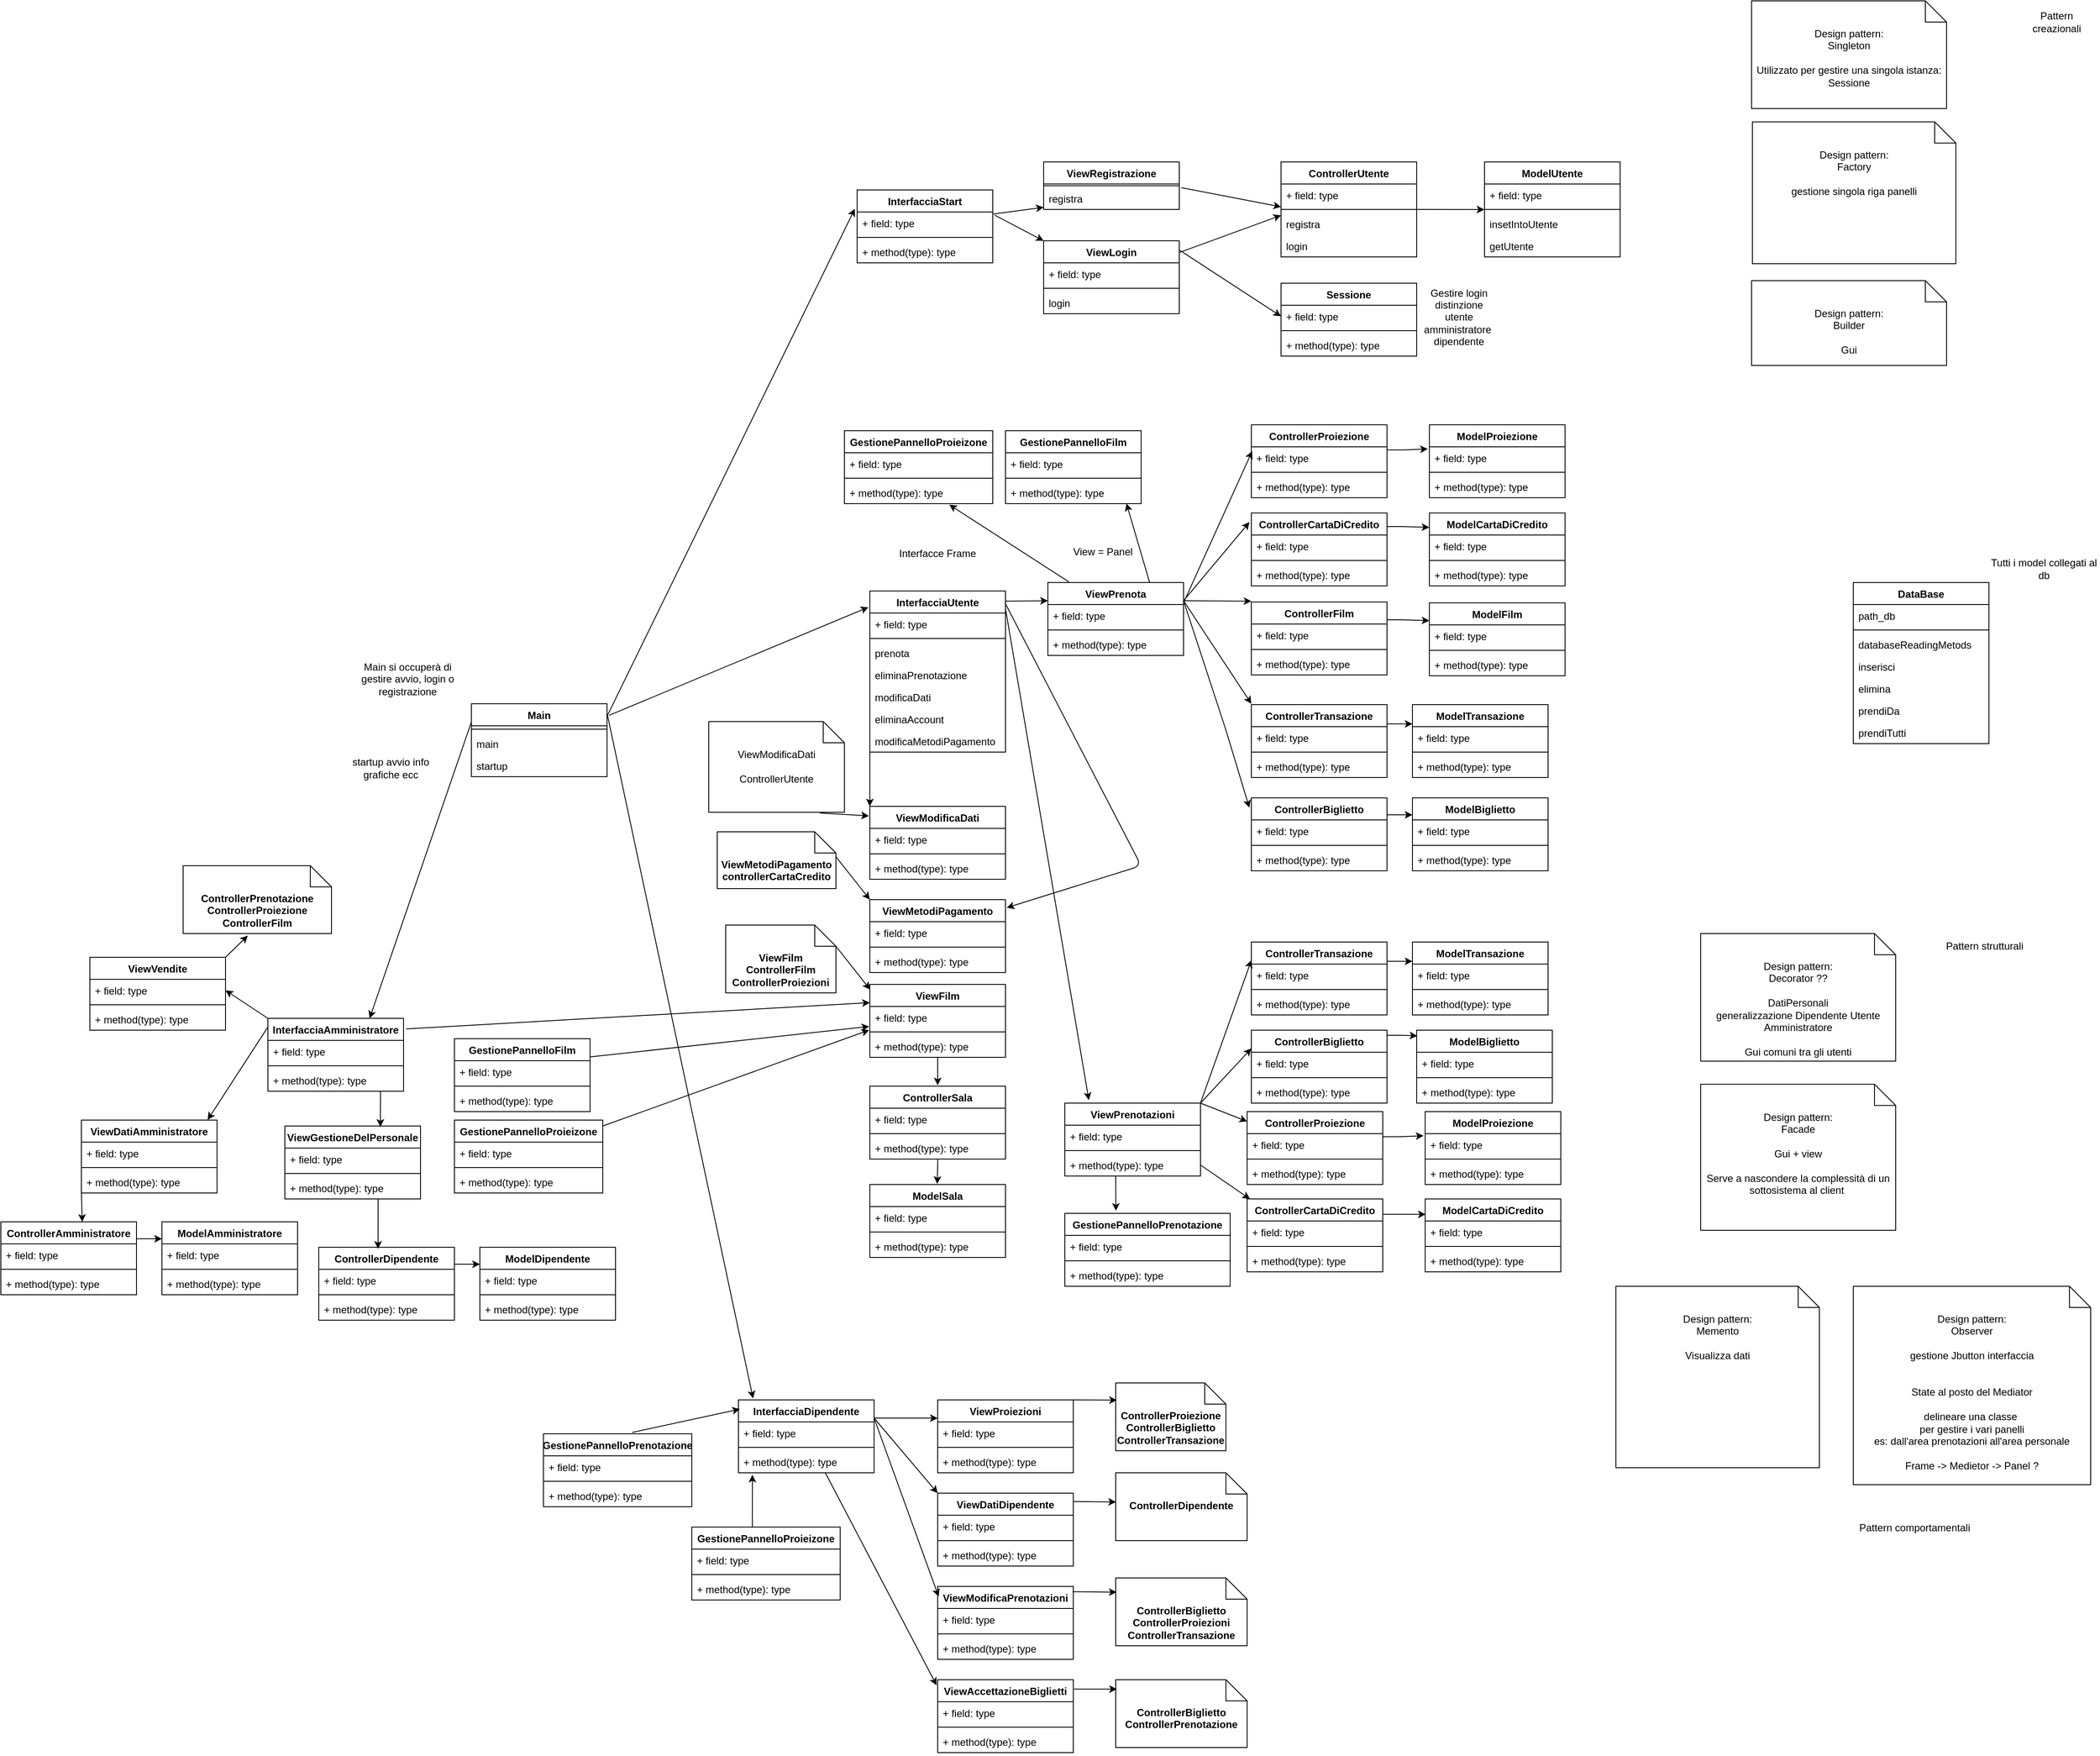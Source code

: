 <mxfile>
    <diagram id="JNDS6XYEOu_RVq2JpHm3" name="Page-1">
        <mxGraphModel dx="2458" dy="1594" grid="1" gridSize="10" guides="1" tooltips="1" connect="1" arrows="1" fold="1" page="1" pageScale="1" pageWidth="827" pageHeight="1169" math="0" shadow="0">
            <root>
                <mxCell id="0"/>
                <mxCell id="1" parent="0"/>
                <mxCell id="2" value="DataBase" style="swimlane;fontStyle=1;align=center;verticalAlign=top;childLayout=stackLayout;horizontal=1;startSize=26;horizontalStack=0;resizeParent=1;resizeParentMax=0;resizeLast=0;collapsible=1;marginBottom=0;" parent="1" vertex="1">
                    <mxGeometry x="1200" y="356" width="160" height="190" as="geometry"/>
                </mxCell>
                <mxCell id="3" value="path_db" style="text;strokeColor=none;fillColor=none;align=left;verticalAlign=top;spacingLeft=4;spacingRight=4;overflow=hidden;rotatable=0;points=[[0,0.5],[1,0.5]];portConstraint=eastwest;" parent="2" vertex="1">
                    <mxGeometry y="26" width="160" height="26" as="geometry"/>
                </mxCell>
                <mxCell id="4" value="" style="line;strokeWidth=1;fillColor=none;align=left;verticalAlign=middle;spacingTop=-1;spacingLeft=3;spacingRight=3;rotatable=0;labelPosition=right;points=[];portConstraint=eastwest;" parent="2" vertex="1">
                    <mxGeometry y="52" width="160" height="8" as="geometry"/>
                </mxCell>
                <mxCell id="5" value="databaseReadingMetods" style="text;strokeColor=none;fillColor=none;align=left;verticalAlign=top;spacingLeft=4;spacingRight=4;overflow=hidden;rotatable=0;points=[[0,0.5],[1,0.5]];portConstraint=eastwest;" parent="2" vertex="1">
                    <mxGeometry y="60" width="160" height="26" as="geometry"/>
                </mxCell>
                <mxCell id="61" value="inserisci" style="text;strokeColor=none;fillColor=none;align=left;verticalAlign=top;spacingLeft=4;spacingRight=4;overflow=hidden;rotatable=0;points=[[0,0.5],[1,0.5]];portConstraint=eastwest;" parent="2" vertex="1">
                    <mxGeometry y="86" width="160" height="26" as="geometry"/>
                </mxCell>
                <mxCell id="62" value="elimina" style="text;strokeColor=none;fillColor=none;align=left;verticalAlign=top;spacingLeft=4;spacingRight=4;overflow=hidden;rotatable=0;points=[[0,0.5],[1,0.5]];portConstraint=eastwest;" parent="2" vertex="1">
                    <mxGeometry y="112" width="160" height="26" as="geometry"/>
                </mxCell>
                <mxCell id="63" value="prendiDa" style="text;strokeColor=none;fillColor=none;align=left;verticalAlign=top;spacingLeft=4;spacingRight=4;overflow=hidden;rotatable=0;points=[[0,0.5],[1,0.5]];portConstraint=eastwest;" parent="2" vertex="1">
                    <mxGeometry y="138" width="160" height="26" as="geometry"/>
                </mxCell>
                <mxCell id="64" value="prendiTutti" style="text;strokeColor=none;fillColor=none;align=left;verticalAlign=top;spacingLeft=4;spacingRight=4;overflow=hidden;rotatable=0;points=[[0,0.5],[1,0.5]];portConstraint=eastwest;" parent="2" vertex="1">
                    <mxGeometry y="164" width="160" height="26" as="geometry"/>
                </mxCell>
                <mxCell id="6" value="Main" style="swimlane;fontStyle=1;align=center;verticalAlign=top;childLayout=stackLayout;horizontal=1;startSize=26;horizontalStack=0;resizeParent=1;resizeParentMax=0;resizeLast=0;collapsible=1;marginBottom=0;" parent="1" vertex="1">
                    <mxGeometry x="-430" y="499" width="160" height="86" as="geometry"/>
                </mxCell>
                <mxCell id="8" value="" style="line;strokeWidth=1;fillColor=none;align=left;verticalAlign=middle;spacingTop=-1;spacingLeft=3;spacingRight=3;rotatable=0;labelPosition=right;points=[];portConstraint=eastwest;" parent="6" vertex="1">
                    <mxGeometry y="26" width="160" height="8" as="geometry"/>
                </mxCell>
                <mxCell id="9" value="main" style="text;strokeColor=none;fillColor=none;align=left;verticalAlign=top;spacingLeft=4;spacingRight=4;overflow=hidden;rotatable=0;points=[[0,0.5],[1,0.5]];portConstraint=eastwest;" parent="6" vertex="1">
                    <mxGeometry y="34" width="160" height="26" as="geometry"/>
                </mxCell>
                <mxCell id="50" value="startup" style="text;strokeColor=none;fillColor=none;align=left;verticalAlign=top;spacingLeft=4;spacingRight=4;overflow=hidden;rotatable=0;points=[[0,0.5],[1,0.5]];portConstraint=eastwest;" parent="6" vertex="1">
                    <mxGeometry y="60" width="160" height="26" as="geometry"/>
                </mxCell>
                <mxCell id="10" value="ModelProiezione" style="swimlane;fontStyle=1;align=center;verticalAlign=top;childLayout=stackLayout;horizontal=1;startSize=26;horizontalStack=0;resizeParent=1;resizeParentMax=0;resizeLast=0;collapsible=1;marginBottom=0;" parent="1" vertex="1">
                    <mxGeometry x="700" y="170" width="160" height="86" as="geometry"/>
                </mxCell>
                <mxCell id="11" value="+ field: type" style="text;strokeColor=none;fillColor=none;align=left;verticalAlign=top;spacingLeft=4;spacingRight=4;overflow=hidden;rotatable=0;points=[[0,0.5],[1,0.5]];portConstraint=eastwest;" parent="10" vertex="1">
                    <mxGeometry y="26" width="160" height="26" as="geometry"/>
                </mxCell>
                <mxCell id="12" value="" style="line;strokeWidth=1;fillColor=none;align=left;verticalAlign=middle;spacingTop=-1;spacingLeft=3;spacingRight=3;rotatable=0;labelPosition=right;points=[];portConstraint=eastwest;" parent="10" vertex="1">
                    <mxGeometry y="52" width="160" height="8" as="geometry"/>
                </mxCell>
                <mxCell id="13" value="+ method(type): type" style="text;strokeColor=none;fillColor=none;align=left;verticalAlign=top;spacingLeft=4;spacingRight=4;overflow=hidden;rotatable=0;points=[[0,0.5],[1,0.5]];portConstraint=eastwest;" parent="10" vertex="1">
                    <mxGeometry y="60" width="160" height="26" as="geometry"/>
                </mxCell>
                <mxCell id="14" value="ViewPrenota" style="swimlane;fontStyle=1;align=center;verticalAlign=top;childLayout=stackLayout;horizontal=1;startSize=26;horizontalStack=0;resizeParent=1;resizeParentMax=0;resizeLast=0;collapsible=1;marginBottom=0;" parent="1" vertex="1">
                    <mxGeometry x="250" y="356" width="160" height="86" as="geometry"/>
                </mxCell>
                <mxCell id="15" value="+ field: type" style="text;strokeColor=none;fillColor=none;align=left;verticalAlign=top;spacingLeft=4;spacingRight=4;overflow=hidden;rotatable=0;points=[[0,0.5],[1,0.5]];portConstraint=eastwest;" parent="14" vertex="1">
                    <mxGeometry y="26" width="160" height="26" as="geometry"/>
                </mxCell>
                <mxCell id="16" value="" style="line;strokeWidth=1;fillColor=none;align=left;verticalAlign=middle;spacingTop=-1;spacingLeft=3;spacingRight=3;rotatable=0;labelPosition=right;points=[];portConstraint=eastwest;" parent="14" vertex="1">
                    <mxGeometry y="52" width="160" height="8" as="geometry"/>
                </mxCell>
                <mxCell id="17" value="+ method(type): type" style="text;strokeColor=none;fillColor=none;align=left;verticalAlign=top;spacingLeft=4;spacingRight=4;overflow=hidden;rotatable=0;points=[[0,0.5],[1,0.5]];portConstraint=eastwest;" parent="14" vertex="1">
                    <mxGeometry y="60" width="160" height="26" as="geometry"/>
                </mxCell>
                <mxCell id="18" value="ControllerProiezione" style="swimlane;fontStyle=1;align=center;verticalAlign=top;childLayout=stackLayout;horizontal=1;startSize=26;horizontalStack=0;resizeParent=1;resizeParentMax=0;resizeLast=0;collapsible=1;marginBottom=0;" parent="1" vertex="1">
                    <mxGeometry x="490" y="170" width="160" height="86" as="geometry"/>
                </mxCell>
                <mxCell id="19" value="+ field: type" style="text;strokeColor=none;fillColor=none;align=left;verticalAlign=top;spacingLeft=4;spacingRight=4;overflow=hidden;rotatable=0;points=[[0,0.5],[1,0.5]];portConstraint=eastwest;" parent="18" vertex="1">
                    <mxGeometry y="26" width="160" height="26" as="geometry"/>
                </mxCell>
                <mxCell id="20" value="" style="line;strokeWidth=1;fillColor=none;align=left;verticalAlign=middle;spacingTop=-1;spacingLeft=3;spacingRight=3;rotatable=0;labelPosition=right;points=[];portConstraint=eastwest;" parent="18" vertex="1">
                    <mxGeometry y="52" width="160" height="8" as="geometry"/>
                </mxCell>
                <mxCell id="21" value="+ method(type): type" style="text;strokeColor=none;fillColor=none;align=left;verticalAlign=top;spacingLeft=4;spacingRight=4;overflow=hidden;rotatable=0;points=[[0,0.5],[1,0.5]];portConstraint=eastwest;" parent="18" vertex="1">
                    <mxGeometry y="60" width="160" height="26" as="geometry"/>
                </mxCell>
                <mxCell id="22" value="InterfacciaUtente" style="swimlane;fontStyle=1;align=center;verticalAlign=top;childLayout=stackLayout;horizontal=1;startSize=26;horizontalStack=0;resizeParent=1;resizeParentMax=0;resizeLast=0;collapsible=1;marginBottom=0;" parent="1" vertex="1">
                    <mxGeometry x="40" y="366" width="160" height="190" as="geometry"/>
                </mxCell>
                <mxCell id="23" value="+ field: type" style="text;strokeColor=none;fillColor=none;align=left;verticalAlign=top;spacingLeft=4;spacingRight=4;overflow=hidden;rotatable=0;points=[[0,0.5],[1,0.5]];portConstraint=eastwest;" parent="22" vertex="1">
                    <mxGeometry y="26" width="160" height="26" as="geometry"/>
                </mxCell>
                <mxCell id="24" value="" style="line;strokeWidth=1;fillColor=none;align=left;verticalAlign=middle;spacingTop=-1;spacingLeft=3;spacingRight=3;rotatable=0;labelPosition=right;points=[];portConstraint=eastwest;" parent="22" vertex="1">
                    <mxGeometry y="52" width="160" height="8" as="geometry"/>
                </mxCell>
                <mxCell id="25" value="prenota" style="text;strokeColor=none;fillColor=none;align=left;verticalAlign=top;spacingLeft=4;spacingRight=4;overflow=hidden;rotatable=0;points=[[0,0.5],[1,0.5]];portConstraint=eastwest;" parent="22" vertex="1">
                    <mxGeometry y="60" width="160" height="26" as="geometry"/>
                </mxCell>
                <mxCell id="85" value="eliminaPrenotazione" style="text;strokeColor=none;fillColor=none;align=left;verticalAlign=top;spacingLeft=4;spacingRight=4;overflow=hidden;rotatable=0;points=[[0,0.5],[1,0.5]];portConstraint=eastwest;" parent="22" vertex="1">
                    <mxGeometry y="86" width="160" height="26" as="geometry"/>
                </mxCell>
                <mxCell id="86" value="modificaDati" style="text;strokeColor=none;fillColor=none;align=left;verticalAlign=top;spacingLeft=4;spacingRight=4;overflow=hidden;rotatable=0;points=[[0,0.5],[1,0.5]];portConstraint=eastwest;" parent="22" vertex="1">
                    <mxGeometry y="112" width="160" height="26" as="geometry"/>
                </mxCell>
                <mxCell id="87" value="eliminaAccount" style="text;strokeColor=none;fillColor=none;align=left;verticalAlign=top;spacingLeft=4;spacingRight=4;overflow=hidden;rotatable=0;points=[[0,0.5],[1,0.5]];portConstraint=eastwest;" parent="22" vertex="1">
                    <mxGeometry y="138" width="160" height="26" as="geometry"/>
                </mxCell>
                <mxCell id="88" value="modificaMetodiPagamento" style="text;strokeColor=none;fillColor=none;align=left;verticalAlign=top;spacingLeft=4;spacingRight=4;overflow=hidden;rotatable=0;points=[[0,0.5],[1,0.5]];portConstraint=eastwest;" parent="22" vertex="1">
                    <mxGeometry y="164" width="160" height="26" as="geometry"/>
                </mxCell>
                <mxCell id="26" value="InterfacciaDipendente" style="swimlane;fontStyle=1;align=center;verticalAlign=top;childLayout=stackLayout;horizontal=1;startSize=26;horizontalStack=0;resizeParent=1;resizeParentMax=0;resizeLast=0;collapsible=1;marginBottom=0;" parent="1" vertex="1">
                    <mxGeometry x="-115" y="1320" width="160" height="86" as="geometry"/>
                </mxCell>
                <mxCell id="27" value="+ field: type" style="text;strokeColor=none;fillColor=none;align=left;verticalAlign=top;spacingLeft=4;spacingRight=4;overflow=hidden;rotatable=0;points=[[0,0.5],[1,0.5]];portConstraint=eastwest;" parent="26" vertex="1">
                    <mxGeometry y="26" width="160" height="26" as="geometry"/>
                </mxCell>
                <mxCell id="28" value="" style="line;strokeWidth=1;fillColor=none;align=left;verticalAlign=middle;spacingTop=-1;spacingLeft=3;spacingRight=3;rotatable=0;labelPosition=right;points=[];portConstraint=eastwest;" parent="26" vertex="1">
                    <mxGeometry y="52" width="160" height="8" as="geometry"/>
                </mxCell>
                <mxCell id="29" value="+ method(type): type" style="text;strokeColor=none;fillColor=none;align=left;verticalAlign=top;spacingLeft=4;spacingRight=4;overflow=hidden;rotatable=0;points=[[0,0.5],[1,0.5]];portConstraint=eastwest;" parent="26" vertex="1">
                    <mxGeometry y="60" width="160" height="26" as="geometry"/>
                </mxCell>
                <mxCell id="30" value="InterfacciaAmministratore" style="swimlane;fontStyle=1;align=center;verticalAlign=top;childLayout=stackLayout;horizontal=1;startSize=26;horizontalStack=0;resizeParent=1;resizeParentMax=0;resizeLast=0;collapsible=1;marginBottom=0;" parent="1" vertex="1">
                    <mxGeometry x="-670" y="870" width="160" height="86" as="geometry"/>
                </mxCell>
                <mxCell id="31" value="+ field: type" style="text;strokeColor=none;fillColor=none;align=left;verticalAlign=top;spacingLeft=4;spacingRight=4;overflow=hidden;rotatable=0;points=[[0,0.5],[1,0.5]];portConstraint=eastwest;" parent="30" vertex="1">
                    <mxGeometry y="26" width="160" height="26" as="geometry"/>
                </mxCell>
                <mxCell id="32" value="" style="line;strokeWidth=1;fillColor=none;align=left;verticalAlign=middle;spacingTop=-1;spacingLeft=3;spacingRight=3;rotatable=0;labelPosition=right;points=[];portConstraint=eastwest;" parent="30" vertex="1">
                    <mxGeometry y="52" width="160" height="8" as="geometry"/>
                </mxCell>
                <mxCell id="33" value="+ method(type): type" style="text;strokeColor=none;fillColor=none;align=left;verticalAlign=top;spacingLeft=4;spacingRight=4;overflow=hidden;rotatable=0;points=[[0,0.5],[1,0.5]];portConstraint=eastwest;" parent="30" vertex="1">
                    <mxGeometry y="60" width="160" height="26" as="geometry"/>
                </mxCell>
                <mxCell id="38" value="Interfacce Frame" style="text;html=1;strokeColor=none;fillColor=none;align=center;verticalAlign=middle;whiteSpace=wrap;rounded=0;" parent="1" vertex="1">
                    <mxGeometry x="55" y="312" width="130" height="20" as="geometry"/>
                </mxCell>
                <mxCell id="39" value="View = Panel" style="text;html=1;strokeColor=none;fillColor=none;align=center;verticalAlign=middle;whiteSpace=wrap;rounded=0;" parent="1" vertex="1">
                    <mxGeometry x="250" y="310" width="130" height="20" as="geometry"/>
                </mxCell>
                <mxCell id="40" value="Main si occuperà di gestire avvio, login o registrazione" style="text;html=1;strokeColor=none;fillColor=none;align=center;verticalAlign=middle;whiteSpace=wrap;rounded=0;" parent="1" vertex="1">
                    <mxGeometry x="-570" y="460" width="130" height="20" as="geometry"/>
                </mxCell>
                <mxCell id="41" value="InterfacciaStart" style="swimlane;fontStyle=1;align=center;verticalAlign=top;childLayout=stackLayout;horizontal=1;startSize=26;horizontalStack=0;resizeParent=1;resizeParentMax=0;resizeLast=0;collapsible=1;marginBottom=0;" parent="1" vertex="1">
                    <mxGeometry x="25" y="-107" width="160" height="86" as="geometry"/>
                </mxCell>
                <mxCell id="42" value="+ field: type" style="text;strokeColor=none;fillColor=none;align=left;verticalAlign=top;spacingLeft=4;spacingRight=4;overflow=hidden;rotatable=0;points=[[0,0.5],[1,0.5]];portConstraint=eastwest;" parent="41" vertex="1">
                    <mxGeometry y="26" width="160" height="26" as="geometry"/>
                </mxCell>
                <mxCell id="43" value="" style="line;strokeWidth=1;fillColor=none;align=left;verticalAlign=middle;spacingTop=-1;spacingLeft=3;spacingRight=3;rotatable=0;labelPosition=right;points=[];portConstraint=eastwest;" parent="41" vertex="1">
                    <mxGeometry y="52" width="160" height="8" as="geometry"/>
                </mxCell>
                <mxCell id="44" value="+ method(type): type" style="text;strokeColor=none;fillColor=none;align=left;verticalAlign=top;spacingLeft=4;spacingRight=4;overflow=hidden;rotatable=0;points=[[0,0.5],[1,0.5]];portConstraint=eastwest;" parent="41" vertex="1">
                    <mxGeometry y="60" width="160" height="26" as="geometry"/>
                </mxCell>
                <mxCell id="45" value="ViewRegistrazione" style="swimlane;fontStyle=1;align=center;verticalAlign=top;childLayout=stackLayout;horizontal=1;startSize=26;horizontalStack=0;resizeParent=1;resizeParentMax=0;resizeLast=0;collapsible=1;marginBottom=0;" parent="1" vertex="1">
                    <mxGeometry x="245" y="-140" width="160" height="56" as="geometry"/>
                </mxCell>
                <mxCell id="47" value="" style="line;strokeWidth=1;fillColor=none;align=left;verticalAlign=middle;spacingTop=-1;spacingLeft=3;spacingRight=3;rotatable=0;labelPosition=right;points=[];portConstraint=eastwest;" parent="45" vertex="1">
                    <mxGeometry y="26" width="160" height="4" as="geometry"/>
                </mxCell>
                <mxCell id="48" value="registra" style="text;strokeColor=none;fillColor=none;align=left;verticalAlign=top;spacingLeft=4;spacingRight=4;overflow=hidden;rotatable=0;points=[[0,0.5],[1,0.5]];portConstraint=eastwest;" parent="45" vertex="1">
                    <mxGeometry y="30" width="160" height="26" as="geometry"/>
                </mxCell>
                <mxCell id="52" value="startup avvio info grafiche ecc" style="text;html=1;strokeColor=none;fillColor=none;align=center;verticalAlign=middle;whiteSpace=wrap;rounded=0;" parent="1" vertex="1">
                    <mxGeometry x="-590" y="565" width="130" height="20" as="geometry"/>
                </mxCell>
                <mxCell id="53" value="ModelUtente" style="swimlane;fontStyle=1;align=center;verticalAlign=top;childLayout=stackLayout;horizontal=1;startSize=26;horizontalStack=0;resizeParent=1;resizeParentMax=0;resizeLast=0;collapsible=1;marginBottom=0;" parent="1" vertex="1">
                    <mxGeometry x="765" y="-140" width="160" height="112" as="geometry"/>
                </mxCell>
                <mxCell id="54" value="+ field: type" style="text;strokeColor=none;fillColor=none;align=left;verticalAlign=top;spacingLeft=4;spacingRight=4;overflow=hidden;rotatable=0;points=[[0,0.5],[1,0.5]];portConstraint=eastwest;" parent="53" vertex="1">
                    <mxGeometry y="26" width="160" height="26" as="geometry"/>
                </mxCell>
                <mxCell id="55" value="" style="line;strokeWidth=1;fillColor=none;align=left;verticalAlign=middle;spacingTop=-1;spacingLeft=3;spacingRight=3;rotatable=0;labelPosition=right;points=[];portConstraint=eastwest;" parent="53" vertex="1">
                    <mxGeometry y="52" width="160" height="8" as="geometry"/>
                </mxCell>
                <mxCell id="56" value="insetIntoUtente" style="text;strokeColor=none;fillColor=none;align=left;verticalAlign=top;spacingLeft=4;spacingRight=4;overflow=hidden;rotatable=0;points=[[0,0.5],[1,0.5]];portConstraint=eastwest;" parent="53" vertex="1">
                    <mxGeometry y="60" width="160" height="26" as="geometry"/>
                </mxCell>
                <mxCell id="84" value="getUtente" style="text;strokeColor=none;fillColor=none;align=left;verticalAlign=top;spacingLeft=4;spacingRight=4;overflow=hidden;rotatable=0;points=[[0,0.5],[1,0.5]];portConstraint=eastwest;" parent="53" vertex="1">
                    <mxGeometry y="86" width="160" height="26" as="geometry"/>
                </mxCell>
                <mxCell id="57" value="ControllerUtente" style="swimlane;fontStyle=1;align=center;verticalAlign=top;childLayout=stackLayout;horizontal=1;startSize=26;horizontalStack=0;resizeParent=1;resizeParentMax=0;resizeLast=0;collapsible=1;marginBottom=0;" parent="1" vertex="1">
                    <mxGeometry x="525" y="-140" width="160" height="112" as="geometry"/>
                </mxCell>
                <mxCell id="58" value="+ field: type" style="text;strokeColor=none;fillColor=none;align=left;verticalAlign=top;spacingLeft=4;spacingRight=4;overflow=hidden;rotatable=0;points=[[0,0.5],[1,0.5]];portConstraint=eastwest;" parent="57" vertex="1">
                    <mxGeometry y="26" width="160" height="26" as="geometry"/>
                </mxCell>
                <mxCell id="59" value="" style="line;strokeWidth=1;fillColor=none;align=left;verticalAlign=middle;spacingTop=-1;spacingLeft=3;spacingRight=3;rotatable=0;labelPosition=right;points=[];portConstraint=eastwest;" parent="57" vertex="1">
                    <mxGeometry y="52" width="160" height="8" as="geometry"/>
                </mxCell>
                <mxCell id="60" value="registra" style="text;strokeColor=none;fillColor=none;align=left;verticalAlign=top;spacingLeft=4;spacingRight=4;overflow=hidden;rotatable=0;points=[[0,0.5],[1,0.5]];portConstraint=eastwest;" parent="57" vertex="1">
                    <mxGeometry y="60" width="160" height="26" as="geometry"/>
                </mxCell>
                <mxCell id="83" value="login" style="text;strokeColor=none;fillColor=none;align=left;verticalAlign=top;spacingLeft=4;spacingRight=4;overflow=hidden;rotatable=0;points=[[0,0.5],[1,0.5]];portConstraint=eastwest;" parent="57" vertex="1">
                    <mxGeometry y="86" width="160" height="26" as="geometry"/>
                </mxCell>
                <mxCell id="77" value="ViewLogin" style="swimlane;fontStyle=1;align=center;verticalAlign=top;childLayout=stackLayout;horizontal=1;startSize=26;horizontalStack=0;resizeParent=1;resizeParentMax=0;resizeLast=0;collapsible=1;marginBottom=0;" parent="1" vertex="1">
                    <mxGeometry x="245" y="-47" width="160" height="86" as="geometry"/>
                </mxCell>
                <mxCell id="78" value="+ field: type" style="text;strokeColor=none;fillColor=none;align=left;verticalAlign=top;spacingLeft=4;spacingRight=4;overflow=hidden;rotatable=0;points=[[0,0.5],[1,0.5]];portConstraint=eastwest;" parent="77" vertex="1">
                    <mxGeometry y="26" width="160" height="26" as="geometry"/>
                </mxCell>
                <mxCell id="79" value="" style="line;strokeWidth=1;fillColor=none;align=left;verticalAlign=middle;spacingTop=-1;spacingLeft=3;spacingRight=3;rotatable=0;labelPosition=right;points=[];portConstraint=eastwest;" parent="77" vertex="1">
                    <mxGeometry y="52" width="160" height="8" as="geometry"/>
                </mxCell>
                <mxCell id="80" value="login" style="text;strokeColor=none;fillColor=none;align=left;verticalAlign=top;spacingLeft=4;spacingRight=4;overflow=hidden;rotatable=0;points=[[0,0.5],[1,0.5]];portConstraint=eastwest;" parent="77" vertex="1">
                    <mxGeometry y="60" width="160" height="26" as="geometry"/>
                </mxCell>
                <mxCell id="89" value="ViewPrenotazioni" style="swimlane;fontStyle=1;align=center;verticalAlign=top;childLayout=stackLayout;horizontal=1;startSize=26;horizontalStack=0;resizeParent=1;resizeParentMax=0;resizeLast=0;collapsible=1;marginBottom=0;" parent="1" vertex="1">
                    <mxGeometry x="270" y="970" width="160" height="86" as="geometry"/>
                </mxCell>
                <mxCell id="90" value="+ field: type" style="text;strokeColor=none;fillColor=none;align=left;verticalAlign=top;spacingLeft=4;spacingRight=4;overflow=hidden;rotatable=0;points=[[0,0.5],[1,0.5]];portConstraint=eastwest;" parent="89" vertex="1">
                    <mxGeometry y="26" width="160" height="26" as="geometry"/>
                </mxCell>
                <mxCell id="91" value="" style="line;strokeWidth=1;fillColor=none;align=left;verticalAlign=middle;spacingTop=-1;spacingLeft=3;spacingRight=3;rotatable=0;labelPosition=right;points=[];portConstraint=eastwest;" parent="89" vertex="1">
                    <mxGeometry y="52" width="160" height="8" as="geometry"/>
                </mxCell>
                <mxCell id="92" value="+ method(type): type" style="text;strokeColor=none;fillColor=none;align=left;verticalAlign=top;spacingLeft=4;spacingRight=4;overflow=hidden;rotatable=0;points=[[0,0.5],[1,0.5]];portConstraint=eastwest;" parent="89" vertex="1">
                    <mxGeometry y="60" width="160" height="26" as="geometry"/>
                </mxCell>
                <mxCell id="93" value="ViewModificaDati" style="swimlane;fontStyle=1;align=center;verticalAlign=top;childLayout=stackLayout;horizontal=1;startSize=26;horizontalStack=0;resizeParent=1;resizeParentMax=0;resizeLast=0;collapsible=1;marginBottom=0;" parent="1" vertex="1">
                    <mxGeometry x="40" y="620" width="160" height="86" as="geometry"/>
                </mxCell>
                <mxCell id="94" value="+ field: type" style="text;strokeColor=none;fillColor=none;align=left;verticalAlign=top;spacingLeft=4;spacingRight=4;overflow=hidden;rotatable=0;points=[[0,0.5],[1,0.5]];portConstraint=eastwest;" parent="93" vertex="1">
                    <mxGeometry y="26" width="160" height="26" as="geometry"/>
                </mxCell>
                <mxCell id="95" value="" style="line;strokeWidth=1;fillColor=none;align=left;verticalAlign=middle;spacingTop=-1;spacingLeft=3;spacingRight=3;rotatable=0;labelPosition=right;points=[];portConstraint=eastwest;" parent="93" vertex="1">
                    <mxGeometry y="52" width="160" height="8" as="geometry"/>
                </mxCell>
                <mxCell id="96" value="+ method(type): type" style="text;strokeColor=none;fillColor=none;align=left;verticalAlign=top;spacingLeft=4;spacingRight=4;overflow=hidden;rotatable=0;points=[[0,0.5],[1,0.5]];portConstraint=eastwest;" parent="93" vertex="1">
                    <mxGeometry y="60" width="160" height="26" as="geometry"/>
                </mxCell>
                <mxCell id="101" value="ViewMetodiPagamento" style="swimlane;fontStyle=1;align=center;verticalAlign=top;childLayout=stackLayout;horizontal=1;startSize=26;horizontalStack=0;resizeParent=1;resizeParentMax=0;resizeLast=0;collapsible=1;marginBottom=0;" parent="1" vertex="1">
                    <mxGeometry x="40" y="730" width="160" height="86" as="geometry"/>
                </mxCell>
                <mxCell id="102" value="+ field: type" style="text;strokeColor=none;fillColor=none;align=left;verticalAlign=top;spacingLeft=4;spacingRight=4;overflow=hidden;rotatable=0;points=[[0,0.5],[1,0.5]];portConstraint=eastwest;" parent="101" vertex="1">
                    <mxGeometry y="26" width="160" height="26" as="geometry"/>
                </mxCell>
                <mxCell id="103" value="" style="line;strokeWidth=1;fillColor=none;align=left;verticalAlign=middle;spacingTop=-1;spacingLeft=3;spacingRight=3;rotatable=0;labelPosition=right;points=[];portConstraint=eastwest;" parent="101" vertex="1">
                    <mxGeometry y="52" width="160" height="8" as="geometry"/>
                </mxCell>
                <mxCell id="104" value="+ method(type): type" style="text;strokeColor=none;fillColor=none;align=left;verticalAlign=top;spacingLeft=4;spacingRight=4;overflow=hidden;rotatable=0;points=[[0,0.5],[1,0.5]];portConstraint=eastwest;" parent="101" vertex="1">
                    <mxGeometry y="60" width="160" height="26" as="geometry"/>
                </mxCell>
                <mxCell id="105" value="ViewFilm" style="swimlane;fontStyle=1;align=center;verticalAlign=top;childLayout=stackLayout;horizontal=1;startSize=26;horizontalStack=0;resizeParent=1;resizeParentMax=0;resizeLast=0;collapsible=1;marginBottom=0;" parent="1" vertex="1">
                    <mxGeometry x="40" y="830" width="160" height="86" as="geometry"/>
                </mxCell>
                <mxCell id="106" value="+ field: type" style="text;strokeColor=none;fillColor=none;align=left;verticalAlign=top;spacingLeft=4;spacingRight=4;overflow=hidden;rotatable=0;points=[[0,0.5],[1,0.5]];portConstraint=eastwest;" parent="105" vertex="1">
                    <mxGeometry y="26" width="160" height="26" as="geometry"/>
                </mxCell>
                <mxCell id="107" value="" style="line;strokeWidth=1;fillColor=none;align=left;verticalAlign=middle;spacingTop=-1;spacingLeft=3;spacingRight=3;rotatable=0;labelPosition=right;points=[];portConstraint=eastwest;" parent="105" vertex="1">
                    <mxGeometry y="52" width="160" height="8" as="geometry"/>
                </mxCell>
                <mxCell id="108" value="+ method(type): type" style="text;strokeColor=none;fillColor=none;align=left;verticalAlign=top;spacingLeft=4;spacingRight=4;overflow=hidden;rotatable=0;points=[[0,0.5],[1,0.5]];portConstraint=eastwest;" parent="105" vertex="1">
                    <mxGeometry y="60" width="160" height="26" as="geometry"/>
                </mxCell>
                <mxCell id="109" value="ModelCartaDiCredito" style="swimlane;fontStyle=1;align=center;verticalAlign=top;childLayout=stackLayout;horizontal=1;startSize=26;horizontalStack=0;resizeParent=1;resizeParentMax=0;resizeLast=0;collapsible=1;marginBottom=0;" parent="1" vertex="1">
                    <mxGeometry x="700" y="274" width="160" height="86" as="geometry"/>
                </mxCell>
                <mxCell id="110" value="+ field: type" style="text;strokeColor=none;fillColor=none;align=left;verticalAlign=top;spacingLeft=4;spacingRight=4;overflow=hidden;rotatable=0;points=[[0,0.5],[1,0.5]];portConstraint=eastwest;" parent="109" vertex="1">
                    <mxGeometry y="26" width="160" height="26" as="geometry"/>
                </mxCell>
                <mxCell id="111" value="" style="line;strokeWidth=1;fillColor=none;align=left;verticalAlign=middle;spacingTop=-1;spacingLeft=3;spacingRight=3;rotatable=0;labelPosition=right;points=[];portConstraint=eastwest;" parent="109" vertex="1">
                    <mxGeometry y="52" width="160" height="8" as="geometry"/>
                </mxCell>
                <mxCell id="112" value="+ method(type): type" style="text;strokeColor=none;fillColor=none;align=left;verticalAlign=top;spacingLeft=4;spacingRight=4;overflow=hidden;rotatable=0;points=[[0,0.5],[1,0.5]];portConstraint=eastwest;" parent="109" vertex="1">
                    <mxGeometry y="60" width="160" height="26" as="geometry"/>
                </mxCell>
                <mxCell id="113" value="ControllerCartaDiCredito" style="swimlane;fontStyle=1;align=center;verticalAlign=top;childLayout=stackLayout;horizontal=1;startSize=26;horizontalStack=0;resizeParent=1;resizeParentMax=0;resizeLast=0;collapsible=1;marginBottom=0;" parent="1" vertex="1">
                    <mxGeometry x="490" y="274" width="160" height="86" as="geometry"/>
                </mxCell>
                <mxCell id="114" value="+ field: type" style="text;strokeColor=none;fillColor=none;align=left;verticalAlign=top;spacingLeft=4;spacingRight=4;overflow=hidden;rotatable=0;points=[[0,0.5],[1,0.5]];portConstraint=eastwest;" parent="113" vertex="1">
                    <mxGeometry y="26" width="160" height="26" as="geometry"/>
                </mxCell>
                <mxCell id="115" value="" style="line;strokeWidth=1;fillColor=none;align=left;verticalAlign=middle;spacingTop=-1;spacingLeft=3;spacingRight=3;rotatable=0;labelPosition=right;points=[];portConstraint=eastwest;" parent="113" vertex="1">
                    <mxGeometry y="52" width="160" height="8" as="geometry"/>
                </mxCell>
                <mxCell id="116" value="+ method(type): type" style="text;strokeColor=none;fillColor=none;align=left;verticalAlign=top;spacingLeft=4;spacingRight=4;overflow=hidden;rotatable=0;points=[[0,0.5],[1,0.5]];portConstraint=eastwest;" parent="113" vertex="1">
                    <mxGeometry y="60" width="160" height="26" as="geometry"/>
                </mxCell>
                <mxCell id="117" value="ModelFilm" style="swimlane;fontStyle=1;align=center;verticalAlign=top;childLayout=stackLayout;horizontal=1;startSize=26;horizontalStack=0;resizeParent=1;resizeParentMax=0;resizeLast=0;collapsible=1;marginBottom=0;" parent="1" vertex="1">
                    <mxGeometry x="700" y="380" width="160" height="86" as="geometry"/>
                </mxCell>
                <mxCell id="118" value="+ field: type" style="text;strokeColor=none;fillColor=none;align=left;verticalAlign=top;spacingLeft=4;spacingRight=4;overflow=hidden;rotatable=0;points=[[0,0.5],[1,0.5]];portConstraint=eastwest;" parent="117" vertex="1">
                    <mxGeometry y="26" width="160" height="26" as="geometry"/>
                </mxCell>
                <mxCell id="119" value="" style="line;strokeWidth=1;fillColor=none;align=left;verticalAlign=middle;spacingTop=-1;spacingLeft=3;spacingRight=3;rotatable=0;labelPosition=right;points=[];portConstraint=eastwest;" parent="117" vertex="1">
                    <mxGeometry y="52" width="160" height="8" as="geometry"/>
                </mxCell>
                <mxCell id="120" value="+ method(type): type" style="text;strokeColor=none;fillColor=none;align=left;verticalAlign=top;spacingLeft=4;spacingRight=4;overflow=hidden;rotatable=0;points=[[0,0.5],[1,0.5]];portConstraint=eastwest;" parent="117" vertex="1">
                    <mxGeometry y="60" width="160" height="26" as="geometry"/>
                </mxCell>
                <mxCell id="121" value="ControllerFilm" style="swimlane;fontStyle=1;align=center;verticalAlign=top;childLayout=stackLayout;horizontal=1;startSize=26;horizontalStack=0;resizeParent=1;resizeParentMax=0;resizeLast=0;collapsible=1;marginBottom=0;" parent="1" vertex="1">
                    <mxGeometry x="490" y="379" width="160" height="86" as="geometry"/>
                </mxCell>
                <mxCell id="122" value="+ field: type" style="text;strokeColor=none;fillColor=none;align=left;verticalAlign=top;spacingLeft=4;spacingRight=4;overflow=hidden;rotatable=0;points=[[0,0.5],[1,0.5]];portConstraint=eastwest;" parent="121" vertex="1">
                    <mxGeometry y="26" width="160" height="26" as="geometry"/>
                </mxCell>
                <mxCell id="123" value="" style="line;strokeWidth=1;fillColor=none;align=left;verticalAlign=middle;spacingTop=-1;spacingLeft=3;spacingRight=3;rotatable=0;labelPosition=right;points=[];portConstraint=eastwest;" parent="121" vertex="1">
                    <mxGeometry y="52" width="160" height="8" as="geometry"/>
                </mxCell>
                <mxCell id="124" value="+ method(type): type" style="text;strokeColor=none;fillColor=none;align=left;verticalAlign=top;spacingLeft=4;spacingRight=4;overflow=hidden;rotatable=0;points=[[0,0.5],[1,0.5]];portConstraint=eastwest;" parent="121" vertex="1">
                    <mxGeometry y="60" width="160" height="26" as="geometry"/>
                </mxCell>
                <mxCell id="125" value="ModelSala" style="swimlane;fontStyle=1;align=center;verticalAlign=top;childLayout=stackLayout;horizontal=1;startSize=26;horizontalStack=0;resizeParent=1;resizeParentMax=0;resizeLast=0;collapsible=1;marginBottom=0;" parent="1" vertex="1">
                    <mxGeometry x="40" y="1066" width="160" height="86" as="geometry"/>
                </mxCell>
                <mxCell id="126" value="+ field: type" style="text;strokeColor=none;fillColor=none;align=left;verticalAlign=top;spacingLeft=4;spacingRight=4;overflow=hidden;rotatable=0;points=[[0,0.5],[1,0.5]];portConstraint=eastwest;" parent="125" vertex="1">
                    <mxGeometry y="26" width="160" height="26" as="geometry"/>
                </mxCell>
                <mxCell id="127" value="" style="line;strokeWidth=1;fillColor=none;align=left;verticalAlign=middle;spacingTop=-1;spacingLeft=3;spacingRight=3;rotatable=0;labelPosition=right;points=[];portConstraint=eastwest;" parent="125" vertex="1">
                    <mxGeometry y="52" width="160" height="8" as="geometry"/>
                </mxCell>
                <mxCell id="128" value="+ method(type): type" style="text;strokeColor=none;fillColor=none;align=left;verticalAlign=top;spacingLeft=4;spacingRight=4;overflow=hidden;rotatable=0;points=[[0,0.5],[1,0.5]];portConstraint=eastwest;" parent="125" vertex="1">
                    <mxGeometry y="60" width="160" height="26" as="geometry"/>
                </mxCell>
                <mxCell id="129" value="ControllerSala" style="swimlane;fontStyle=1;align=center;verticalAlign=top;childLayout=stackLayout;horizontal=1;startSize=26;horizontalStack=0;resizeParent=1;resizeParentMax=0;resizeLast=0;collapsible=1;marginBottom=0;" parent="1" vertex="1">
                    <mxGeometry x="40" y="950" width="160" height="86" as="geometry"/>
                </mxCell>
                <mxCell id="130" value="+ field: type" style="text;strokeColor=none;fillColor=none;align=left;verticalAlign=top;spacingLeft=4;spacingRight=4;overflow=hidden;rotatable=0;points=[[0,0.5],[1,0.5]];portConstraint=eastwest;" parent="129" vertex="1">
                    <mxGeometry y="26" width="160" height="26" as="geometry"/>
                </mxCell>
                <mxCell id="131" value="" style="line;strokeWidth=1;fillColor=none;align=left;verticalAlign=middle;spacingTop=-1;spacingLeft=3;spacingRight=3;rotatable=0;labelPosition=right;points=[];portConstraint=eastwest;" parent="129" vertex="1">
                    <mxGeometry y="52" width="160" height="8" as="geometry"/>
                </mxCell>
                <mxCell id="132" value="+ method(type): type" style="text;strokeColor=none;fillColor=none;align=left;verticalAlign=top;spacingLeft=4;spacingRight=4;overflow=hidden;rotatable=0;points=[[0,0.5],[1,0.5]];portConstraint=eastwest;" parent="129" vertex="1">
                    <mxGeometry y="60" width="160" height="26" as="geometry"/>
                </mxCell>
                <mxCell id="133" value="ModelBiglietto" style="swimlane;fontStyle=1;align=center;verticalAlign=top;childLayout=stackLayout;horizontal=1;startSize=26;horizontalStack=0;resizeParent=1;resizeParentMax=0;resizeLast=0;collapsible=1;marginBottom=0;" parent="1" vertex="1">
                    <mxGeometry x="680" y="610" width="160" height="86" as="geometry"/>
                </mxCell>
                <mxCell id="134" value="+ field: type" style="text;strokeColor=none;fillColor=none;align=left;verticalAlign=top;spacingLeft=4;spacingRight=4;overflow=hidden;rotatable=0;points=[[0,0.5],[1,0.5]];portConstraint=eastwest;" parent="133" vertex="1">
                    <mxGeometry y="26" width="160" height="26" as="geometry"/>
                </mxCell>
                <mxCell id="135" value="" style="line;strokeWidth=1;fillColor=none;align=left;verticalAlign=middle;spacingTop=-1;spacingLeft=3;spacingRight=3;rotatable=0;labelPosition=right;points=[];portConstraint=eastwest;" parent="133" vertex="1">
                    <mxGeometry y="52" width="160" height="8" as="geometry"/>
                </mxCell>
                <mxCell id="136" value="+ method(type): type" style="text;strokeColor=none;fillColor=none;align=left;verticalAlign=top;spacingLeft=4;spacingRight=4;overflow=hidden;rotatable=0;points=[[0,0.5],[1,0.5]];portConstraint=eastwest;" parent="133" vertex="1">
                    <mxGeometry y="60" width="160" height="26" as="geometry"/>
                </mxCell>
                <mxCell id="137" value="ControllerBiglietto" style="swimlane;fontStyle=1;align=center;verticalAlign=top;childLayout=stackLayout;horizontal=1;startSize=26;horizontalStack=0;resizeParent=1;resizeParentMax=0;resizeLast=0;collapsible=1;marginBottom=0;" parent="1" vertex="1">
                    <mxGeometry x="490" y="610" width="160" height="86" as="geometry"/>
                </mxCell>
                <mxCell id="138" value="+ field: type" style="text;strokeColor=none;fillColor=none;align=left;verticalAlign=top;spacingLeft=4;spacingRight=4;overflow=hidden;rotatable=0;points=[[0,0.5],[1,0.5]];portConstraint=eastwest;" parent="137" vertex="1">
                    <mxGeometry y="26" width="160" height="26" as="geometry"/>
                </mxCell>
                <mxCell id="139" value="" style="line;strokeWidth=1;fillColor=none;align=left;verticalAlign=middle;spacingTop=-1;spacingLeft=3;spacingRight=3;rotatable=0;labelPosition=right;points=[];portConstraint=eastwest;" parent="137" vertex="1">
                    <mxGeometry y="52" width="160" height="8" as="geometry"/>
                </mxCell>
                <mxCell id="140" value="+ method(type): type" style="text;strokeColor=none;fillColor=none;align=left;verticalAlign=top;spacingLeft=4;spacingRight=4;overflow=hidden;rotatable=0;points=[[0,0.5],[1,0.5]];portConstraint=eastwest;" parent="137" vertex="1">
                    <mxGeometry y="60" width="160" height="26" as="geometry"/>
                </mxCell>
                <mxCell id="141" value="ModelTransazione" style="swimlane;fontStyle=1;align=center;verticalAlign=top;childLayout=stackLayout;horizontal=1;startSize=26;horizontalStack=0;resizeParent=1;resizeParentMax=0;resizeLast=0;collapsible=1;marginBottom=0;" parent="1" vertex="1">
                    <mxGeometry x="680" y="500" width="160" height="86" as="geometry"/>
                </mxCell>
                <mxCell id="142" value="+ field: type" style="text;strokeColor=none;fillColor=none;align=left;verticalAlign=top;spacingLeft=4;spacingRight=4;overflow=hidden;rotatable=0;points=[[0,0.5],[1,0.5]];portConstraint=eastwest;" parent="141" vertex="1">
                    <mxGeometry y="26" width="160" height="26" as="geometry"/>
                </mxCell>
                <mxCell id="143" value="" style="line;strokeWidth=1;fillColor=none;align=left;verticalAlign=middle;spacingTop=-1;spacingLeft=3;spacingRight=3;rotatable=0;labelPosition=right;points=[];portConstraint=eastwest;" parent="141" vertex="1">
                    <mxGeometry y="52" width="160" height="8" as="geometry"/>
                </mxCell>
                <mxCell id="144" value="+ method(type): type" style="text;strokeColor=none;fillColor=none;align=left;verticalAlign=top;spacingLeft=4;spacingRight=4;overflow=hidden;rotatable=0;points=[[0,0.5],[1,0.5]];portConstraint=eastwest;" parent="141" vertex="1">
                    <mxGeometry y="60" width="160" height="26" as="geometry"/>
                </mxCell>
                <mxCell id="145" value="ControllerTransazione" style="swimlane;fontStyle=1;align=center;verticalAlign=top;childLayout=stackLayout;horizontal=1;startSize=26;horizontalStack=0;resizeParent=1;resizeParentMax=0;resizeLast=0;collapsible=1;marginBottom=0;" parent="1" vertex="1">
                    <mxGeometry x="490" y="500" width="160" height="86" as="geometry"/>
                </mxCell>
                <mxCell id="146" value="+ field: type" style="text;strokeColor=none;fillColor=none;align=left;verticalAlign=top;spacingLeft=4;spacingRight=4;overflow=hidden;rotatable=0;points=[[0,0.5],[1,0.5]];portConstraint=eastwest;" parent="145" vertex="1">
                    <mxGeometry y="26" width="160" height="26" as="geometry"/>
                </mxCell>
                <mxCell id="147" value="" style="line;strokeWidth=1;fillColor=none;align=left;verticalAlign=middle;spacingTop=-1;spacingLeft=3;spacingRight=3;rotatable=0;labelPosition=right;points=[];portConstraint=eastwest;" parent="145" vertex="1">
                    <mxGeometry y="52" width="160" height="8" as="geometry"/>
                </mxCell>
                <mxCell id="148" value="+ method(type): type" style="text;strokeColor=none;fillColor=none;align=left;verticalAlign=top;spacingLeft=4;spacingRight=4;overflow=hidden;rotatable=0;points=[[0,0.5],[1,0.5]];portConstraint=eastwest;" parent="145" vertex="1">
                    <mxGeometry y="60" width="160" height="26" as="geometry"/>
                </mxCell>
                <mxCell id="149" value="ModelAmministratore" style="swimlane;fontStyle=1;align=center;verticalAlign=top;childLayout=stackLayout;horizontal=1;startSize=26;horizontalStack=0;resizeParent=1;resizeParentMax=0;resizeLast=0;collapsible=1;marginBottom=0;" parent="1" vertex="1">
                    <mxGeometry x="-795" y="1110" width="160" height="86" as="geometry"/>
                </mxCell>
                <mxCell id="150" value="+ field: type" style="text;strokeColor=none;fillColor=none;align=left;verticalAlign=top;spacingLeft=4;spacingRight=4;overflow=hidden;rotatable=0;points=[[0,0.5],[1,0.5]];portConstraint=eastwest;" parent="149" vertex="1">
                    <mxGeometry y="26" width="160" height="26" as="geometry"/>
                </mxCell>
                <mxCell id="151" value="" style="line;strokeWidth=1;fillColor=none;align=left;verticalAlign=middle;spacingTop=-1;spacingLeft=3;spacingRight=3;rotatable=0;labelPosition=right;points=[];portConstraint=eastwest;" parent="149" vertex="1">
                    <mxGeometry y="52" width="160" height="8" as="geometry"/>
                </mxCell>
                <mxCell id="152" value="+ method(type): type" style="text;strokeColor=none;fillColor=none;align=left;verticalAlign=top;spacingLeft=4;spacingRight=4;overflow=hidden;rotatable=0;points=[[0,0.5],[1,0.5]];portConstraint=eastwest;" parent="149" vertex="1">
                    <mxGeometry y="60" width="160" height="26" as="geometry"/>
                </mxCell>
                <mxCell id="153" value="ControllerAmministratore" style="swimlane;fontStyle=1;align=center;verticalAlign=top;childLayout=stackLayout;horizontal=1;startSize=26;horizontalStack=0;resizeParent=1;resizeParentMax=0;resizeLast=0;collapsible=1;marginBottom=0;" parent="1" vertex="1">
                    <mxGeometry x="-985" y="1110" width="160" height="86" as="geometry"/>
                </mxCell>
                <mxCell id="154" value="+ field: type" style="text;strokeColor=none;fillColor=none;align=left;verticalAlign=top;spacingLeft=4;spacingRight=4;overflow=hidden;rotatable=0;points=[[0,0.5],[1,0.5]];portConstraint=eastwest;" parent="153" vertex="1">
                    <mxGeometry y="26" width="160" height="26" as="geometry"/>
                </mxCell>
                <mxCell id="155" value="" style="line;strokeWidth=1;fillColor=none;align=left;verticalAlign=middle;spacingTop=-1;spacingLeft=3;spacingRight=3;rotatable=0;labelPosition=right;points=[];portConstraint=eastwest;" parent="153" vertex="1">
                    <mxGeometry y="52" width="160" height="8" as="geometry"/>
                </mxCell>
                <mxCell id="156" value="+ method(type): type" style="text;strokeColor=none;fillColor=none;align=left;verticalAlign=top;spacingLeft=4;spacingRight=4;overflow=hidden;rotatable=0;points=[[0,0.5],[1,0.5]];portConstraint=eastwest;" parent="153" vertex="1">
                    <mxGeometry y="60" width="160" height="26" as="geometry"/>
                </mxCell>
                <mxCell id="157" value="ModelDipendente" style="swimlane;fontStyle=1;align=center;verticalAlign=top;childLayout=stackLayout;horizontal=1;startSize=26;horizontalStack=0;resizeParent=1;resizeParentMax=0;resizeLast=0;collapsible=1;marginBottom=0;" parent="1" vertex="1">
                    <mxGeometry x="-420" y="1140" width="160" height="86" as="geometry"/>
                </mxCell>
                <mxCell id="158" value="+ field: type" style="text;strokeColor=none;fillColor=none;align=left;verticalAlign=top;spacingLeft=4;spacingRight=4;overflow=hidden;rotatable=0;points=[[0,0.5],[1,0.5]];portConstraint=eastwest;" parent="157" vertex="1">
                    <mxGeometry y="26" width="160" height="26" as="geometry"/>
                </mxCell>
                <mxCell id="159" value="" style="line;strokeWidth=1;fillColor=none;align=left;verticalAlign=middle;spacingTop=-1;spacingLeft=3;spacingRight=3;rotatable=0;labelPosition=right;points=[];portConstraint=eastwest;" parent="157" vertex="1">
                    <mxGeometry y="52" width="160" height="8" as="geometry"/>
                </mxCell>
                <mxCell id="160" value="+ method(type): type" style="text;strokeColor=none;fillColor=none;align=left;verticalAlign=top;spacingLeft=4;spacingRight=4;overflow=hidden;rotatable=0;points=[[0,0.5],[1,0.5]];portConstraint=eastwest;" parent="157" vertex="1">
                    <mxGeometry y="60" width="160" height="26" as="geometry"/>
                </mxCell>
                <mxCell id="161" value="ControllerDipendente" style="swimlane;fontStyle=1;align=center;verticalAlign=top;childLayout=stackLayout;horizontal=1;startSize=26;horizontalStack=0;resizeParent=1;resizeParentMax=0;resizeLast=0;collapsible=1;marginBottom=0;" parent="1" vertex="1">
                    <mxGeometry x="-610" y="1140" width="160" height="86" as="geometry"/>
                </mxCell>
                <mxCell id="162" value="+ field: type" style="text;strokeColor=none;fillColor=none;align=left;verticalAlign=top;spacingLeft=4;spacingRight=4;overflow=hidden;rotatable=0;points=[[0,0.5],[1,0.5]];portConstraint=eastwest;" parent="161" vertex="1">
                    <mxGeometry y="26" width="160" height="26" as="geometry"/>
                </mxCell>
                <mxCell id="163" value="" style="line;strokeWidth=1;fillColor=none;align=left;verticalAlign=middle;spacingTop=-1;spacingLeft=3;spacingRight=3;rotatable=0;labelPosition=right;points=[];portConstraint=eastwest;" parent="161" vertex="1">
                    <mxGeometry y="52" width="160" height="8" as="geometry"/>
                </mxCell>
                <mxCell id="164" value="+ method(type): type" style="text;strokeColor=none;fillColor=none;align=left;verticalAlign=top;spacingLeft=4;spacingRight=4;overflow=hidden;rotatable=0;points=[[0,0.5],[1,0.5]];portConstraint=eastwest;" parent="161" vertex="1">
                    <mxGeometry y="60" width="160" height="26" as="geometry"/>
                </mxCell>
                <mxCell id="165" value="Gestire login distinzione utente amministratore&amp;nbsp;&lt;br&gt;dipendente" style="text;html=1;strokeColor=none;fillColor=none;align=center;verticalAlign=middle;whiteSpace=wrap;rounded=0;" parent="1" vertex="1">
                    <mxGeometry x="715" y="33" width="40" height="20" as="geometry"/>
                </mxCell>
                <mxCell id="171" value="ViewProiezioni" style="swimlane;fontStyle=1;align=center;verticalAlign=top;childLayout=stackLayout;horizontal=1;startSize=26;horizontalStack=0;resizeParent=1;resizeParentMax=0;resizeLast=0;collapsible=1;marginBottom=0;" parent="1" vertex="1">
                    <mxGeometry x="120" y="1320" width="160" height="86" as="geometry"/>
                </mxCell>
                <mxCell id="172" value="+ field: type" style="text;strokeColor=none;fillColor=none;align=left;verticalAlign=top;spacingLeft=4;spacingRight=4;overflow=hidden;rotatable=0;points=[[0,0.5],[1,0.5]];portConstraint=eastwest;" parent="171" vertex="1">
                    <mxGeometry y="26" width="160" height="26" as="geometry"/>
                </mxCell>
                <mxCell id="173" value="" style="line;strokeWidth=1;fillColor=none;align=left;verticalAlign=middle;spacingTop=-1;spacingLeft=3;spacingRight=3;rotatable=0;labelPosition=right;points=[];portConstraint=eastwest;" parent="171" vertex="1">
                    <mxGeometry y="52" width="160" height="8" as="geometry"/>
                </mxCell>
                <mxCell id="174" value="+ method(type): type" style="text;strokeColor=none;fillColor=none;align=left;verticalAlign=top;spacingLeft=4;spacingRight=4;overflow=hidden;rotatable=0;points=[[0,0.5],[1,0.5]];portConstraint=eastwest;" parent="171" vertex="1">
                    <mxGeometry y="60" width="160" height="26" as="geometry"/>
                </mxCell>
                <mxCell id="179" value="ViewDatiDipendente" style="swimlane;fontStyle=1;align=center;verticalAlign=top;childLayout=stackLayout;horizontal=1;startSize=26;horizontalStack=0;resizeParent=1;resizeParentMax=0;resizeLast=0;collapsible=1;marginBottom=0;" parent="1" vertex="1">
                    <mxGeometry x="120" y="1430" width="160" height="86" as="geometry"/>
                </mxCell>
                <mxCell id="180" value="+ field: type" style="text;strokeColor=none;fillColor=none;align=left;verticalAlign=top;spacingLeft=4;spacingRight=4;overflow=hidden;rotatable=0;points=[[0,0.5],[1,0.5]];portConstraint=eastwest;" parent="179" vertex="1">
                    <mxGeometry y="26" width="160" height="26" as="geometry"/>
                </mxCell>
                <mxCell id="181" value="" style="line;strokeWidth=1;fillColor=none;align=left;verticalAlign=middle;spacingTop=-1;spacingLeft=3;spacingRight=3;rotatable=0;labelPosition=right;points=[];portConstraint=eastwest;" parent="179" vertex="1">
                    <mxGeometry y="52" width="160" height="8" as="geometry"/>
                </mxCell>
                <mxCell id="182" value="+ method(type): type" style="text;strokeColor=none;fillColor=none;align=left;verticalAlign=top;spacingLeft=4;spacingRight=4;overflow=hidden;rotatable=0;points=[[0,0.5],[1,0.5]];portConstraint=eastwest;" parent="179" vertex="1">
                    <mxGeometry y="60" width="160" height="26" as="geometry"/>
                </mxCell>
                <mxCell id="183" value="ViewModificaPrenotazioni" style="swimlane;fontStyle=1;align=center;verticalAlign=top;childLayout=stackLayout;horizontal=1;startSize=26;horizontalStack=0;resizeParent=1;resizeParentMax=0;resizeLast=0;collapsible=1;marginBottom=0;" parent="1" vertex="1">
                    <mxGeometry x="120" y="1540" width="160" height="86" as="geometry"/>
                </mxCell>
                <mxCell id="184" value="+ field: type" style="text;strokeColor=none;fillColor=none;align=left;verticalAlign=top;spacingLeft=4;spacingRight=4;overflow=hidden;rotatable=0;points=[[0,0.5],[1,0.5]];portConstraint=eastwest;" parent="183" vertex="1">
                    <mxGeometry y="26" width="160" height="26" as="geometry"/>
                </mxCell>
                <mxCell id="185" value="" style="line;strokeWidth=1;fillColor=none;align=left;verticalAlign=middle;spacingTop=-1;spacingLeft=3;spacingRight=3;rotatable=0;labelPosition=right;points=[];portConstraint=eastwest;" parent="183" vertex="1">
                    <mxGeometry y="52" width="160" height="8" as="geometry"/>
                </mxCell>
                <mxCell id="186" value="+ method(type): type" style="text;strokeColor=none;fillColor=none;align=left;verticalAlign=top;spacingLeft=4;spacingRight=4;overflow=hidden;rotatable=0;points=[[0,0.5],[1,0.5]];portConstraint=eastwest;" parent="183" vertex="1">
                    <mxGeometry y="60" width="160" height="26" as="geometry"/>
                </mxCell>
                <mxCell id="187" value="ViewAccettazioneBiglietti" style="swimlane;fontStyle=1;align=center;verticalAlign=top;childLayout=stackLayout;horizontal=1;startSize=26;horizontalStack=0;resizeParent=1;resizeParentMax=0;resizeLast=0;collapsible=1;marginBottom=0;" parent="1" vertex="1">
                    <mxGeometry x="120" y="1650" width="160" height="86" as="geometry"/>
                </mxCell>
                <mxCell id="188" value="+ field: type" style="text;strokeColor=none;fillColor=none;align=left;verticalAlign=top;spacingLeft=4;spacingRight=4;overflow=hidden;rotatable=0;points=[[0,0.5],[1,0.5]];portConstraint=eastwest;" parent="187" vertex="1">
                    <mxGeometry y="26" width="160" height="26" as="geometry"/>
                </mxCell>
                <mxCell id="189" value="" style="line;strokeWidth=1;fillColor=none;align=left;verticalAlign=middle;spacingTop=-1;spacingLeft=3;spacingRight=3;rotatable=0;labelPosition=right;points=[];portConstraint=eastwest;" parent="187" vertex="1">
                    <mxGeometry y="52" width="160" height="8" as="geometry"/>
                </mxCell>
                <mxCell id="190" value="+ method(type): type" style="text;strokeColor=none;fillColor=none;align=left;verticalAlign=top;spacingLeft=4;spacingRight=4;overflow=hidden;rotatable=0;points=[[0,0.5],[1,0.5]];portConstraint=eastwest;" parent="187" vertex="1">
                    <mxGeometry y="60" width="160" height="26" as="geometry"/>
                </mxCell>
                <mxCell id="191" value="ViewDatiAmministratore" style="swimlane;fontStyle=1;align=center;verticalAlign=top;childLayout=stackLayout;horizontal=1;startSize=26;horizontalStack=0;resizeParent=1;resizeParentMax=0;resizeLast=0;collapsible=1;marginBottom=0;" parent="1" vertex="1">
                    <mxGeometry x="-890" y="990" width="160" height="86" as="geometry"/>
                </mxCell>
                <mxCell id="192" value="+ field: type" style="text;strokeColor=none;fillColor=none;align=left;verticalAlign=top;spacingLeft=4;spacingRight=4;overflow=hidden;rotatable=0;points=[[0,0.5],[1,0.5]];portConstraint=eastwest;" parent="191" vertex="1">
                    <mxGeometry y="26" width="160" height="26" as="geometry"/>
                </mxCell>
                <mxCell id="193" value="" style="line;strokeWidth=1;fillColor=none;align=left;verticalAlign=middle;spacingTop=-1;spacingLeft=3;spacingRight=3;rotatable=0;labelPosition=right;points=[];portConstraint=eastwest;" parent="191" vertex="1">
                    <mxGeometry y="52" width="160" height="8" as="geometry"/>
                </mxCell>
                <mxCell id="194" value="+ method(type): type" style="text;strokeColor=none;fillColor=none;align=left;verticalAlign=top;spacingLeft=4;spacingRight=4;overflow=hidden;rotatable=0;points=[[0,0.5],[1,0.5]];portConstraint=eastwest;" parent="191" vertex="1">
                    <mxGeometry y="60" width="160" height="26" as="geometry"/>
                </mxCell>
                <mxCell id="199" value="ViewVendite" style="swimlane;fontStyle=1;align=center;verticalAlign=top;childLayout=stackLayout;horizontal=1;startSize=26;horizontalStack=0;resizeParent=1;resizeParentMax=0;resizeLast=0;collapsible=1;marginBottom=0;" parent="1" vertex="1">
                    <mxGeometry x="-880" y="798" width="160" height="86" as="geometry"/>
                </mxCell>
                <mxCell id="200" value="+ field: type" style="text;strokeColor=none;fillColor=none;align=left;verticalAlign=top;spacingLeft=4;spacingRight=4;overflow=hidden;rotatable=0;points=[[0,0.5],[1,0.5]];portConstraint=eastwest;" parent="199" vertex="1">
                    <mxGeometry y="26" width="160" height="26" as="geometry"/>
                </mxCell>
                <mxCell id="201" value="" style="line;strokeWidth=1;fillColor=none;align=left;verticalAlign=middle;spacingTop=-1;spacingLeft=3;spacingRight=3;rotatable=0;labelPosition=right;points=[];portConstraint=eastwest;" parent="199" vertex="1">
                    <mxGeometry y="52" width="160" height="8" as="geometry"/>
                </mxCell>
                <mxCell id="202" value="+ method(type): type" style="text;strokeColor=none;fillColor=none;align=left;verticalAlign=top;spacingLeft=4;spacingRight=4;overflow=hidden;rotatable=0;points=[[0,0.5],[1,0.5]];portConstraint=eastwest;" parent="199" vertex="1">
                    <mxGeometry y="60" width="160" height="26" as="geometry"/>
                </mxCell>
                <mxCell id="203" value="ViewGestioneDelPersonale" style="swimlane;fontStyle=1;align=center;verticalAlign=top;childLayout=stackLayout;horizontal=1;startSize=26;horizontalStack=0;resizeParent=1;resizeParentMax=0;resizeLast=0;collapsible=1;marginBottom=0;" parent="1" vertex="1">
                    <mxGeometry x="-650" y="997" width="160" height="86" as="geometry"/>
                </mxCell>
                <mxCell id="204" value="+ field: type" style="text;strokeColor=none;fillColor=none;align=left;verticalAlign=top;spacingLeft=4;spacingRight=4;overflow=hidden;rotatable=0;points=[[0,0.5],[1,0.5]];portConstraint=eastwest;" parent="203" vertex="1">
                    <mxGeometry y="26" width="160" height="26" as="geometry"/>
                </mxCell>
                <mxCell id="205" value="" style="line;strokeWidth=1;fillColor=none;align=left;verticalAlign=middle;spacingTop=-1;spacingLeft=3;spacingRight=3;rotatable=0;labelPosition=right;points=[];portConstraint=eastwest;" parent="203" vertex="1">
                    <mxGeometry y="52" width="160" height="8" as="geometry"/>
                </mxCell>
                <mxCell id="206" value="+ method(type): type" style="text;strokeColor=none;fillColor=none;align=left;verticalAlign=top;spacingLeft=4;spacingRight=4;overflow=hidden;rotatable=0;points=[[0,0.5],[1,0.5]];portConstraint=eastwest;" parent="203" vertex="1">
                    <mxGeometry y="60" width="160" height="26" as="geometry"/>
                </mxCell>
                <mxCell id="207" value="" style="edgeStyle=none;html=1;" parent="1" source="42" target="48" edge="1">
                    <mxGeometry relative="1" as="geometry"/>
                </mxCell>
                <mxCell id="208" value="" style="edgeStyle=none;html=1;exitX=1.015;exitY=0.148;exitDx=0;exitDy=0;exitPerimeter=0;entryX=0;entryY=0;entryDx=0;entryDy=0;" parent="1" source="42" target="77" edge="1">
                    <mxGeometry relative="1" as="geometry"/>
                </mxCell>
                <mxCell id="210" value="" style="edgeStyle=none;html=1;" parent="1" source="77" edge="1">
                    <mxGeometry relative="1" as="geometry">
                        <mxPoint x="197.4" y="-67.152" as="sourcePoint"/>
                        <mxPoint x="525" y="-77" as="targetPoint"/>
                        <Array as="points"/>
                    </mxGeometry>
                </mxCell>
                <mxCell id="211" value="" style="edgeStyle=none;html=1;exitX=1.015;exitY=0.013;exitDx=0;exitDy=0;exitPerimeter=0;" parent="1" source="48" edge="1">
                    <mxGeometry relative="1" as="geometry">
                        <mxPoint x="415" y="-23.2" as="sourcePoint"/>
                        <mxPoint x="525" y="-87" as="targetPoint"/>
                        <Array as="points"/>
                    </mxGeometry>
                </mxCell>
                <mxCell id="212" value="" style="edgeStyle=none;html=1;exitX=1.015;exitY=0.013;exitDx=0;exitDy=0;exitPerimeter=0;entryX=-0.001;entryY=0.521;entryDx=0;entryDy=0;entryPerimeter=0;" parent="1" target="55" edge="1">
                    <mxGeometry relative="1" as="geometry">
                        <mxPoint x="685.0" y="-84.002" as="sourcePoint"/>
                        <mxPoint x="765" y="-70" as="targetPoint"/>
                        <Array as="points"/>
                    </mxGeometry>
                </mxCell>
                <mxCell id="215" value="" style="edgeStyle=none;html=1;entryX=-0.017;entryY=-0.143;entryDx=0;entryDy=0;entryPerimeter=0;" parent="1" target="42" edge="1">
                    <mxGeometry relative="1" as="geometry">
                        <mxPoint x="-270" y="513.8" as="sourcePoint"/>
                        <mxPoint x="-150" y="470" as="targetPoint"/>
                        <Array as="points"/>
                    </mxGeometry>
                </mxCell>
                <mxCell id="216" value="" style="edgeStyle=none;html=1;entryX=-0.011;entryY=0.101;entryDx=0;entryDy=0;entryPerimeter=0;exitX=1.015;exitY=0.159;exitDx=0;exitDy=0;exitPerimeter=0;" parent="1" source="6" target="22" edge="1">
                    <mxGeometry relative="1" as="geometry">
                        <mxPoint x="-240" y="556.0" as="sourcePoint"/>
                        <mxPoint x="67.28" y="124.482" as="targetPoint"/>
                        <Array as="points"/>
                    </mxGeometry>
                </mxCell>
                <mxCell id="217" value="" style="edgeStyle=none;html=1;entryX=0.108;entryY=-0.021;entryDx=0;entryDy=0;entryPerimeter=0;" parent="1" target="26" edge="1">
                    <mxGeometry relative="1" as="geometry">
                        <mxPoint x="-270" y="510" as="sourcePoint"/>
                        <mxPoint x="10" y="710" as="targetPoint"/>
                        <Array as="points"/>
                    </mxGeometry>
                </mxCell>
                <mxCell id="218" value="" style="edgeStyle=none;html=1;entryX=0.75;entryY=0;entryDx=0;entryDy=0;exitX=0;exitY=0.25;exitDx=0;exitDy=0;" parent="1" source="6" target="30" edge="1">
                    <mxGeometry relative="1" as="geometry">
                        <mxPoint x="-260" y="520.0" as="sourcePoint"/>
                        <mxPoint x="97.28" y="1298.194" as="targetPoint"/>
                        <Array as="points"/>
                    </mxGeometry>
                </mxCell>
                <mxCell id="219" value="Sessione" style="swimlane;fontStyle=1;align=center;verticalAlign=top;childLayout=stackLayout;horizontal=1;startSize=26;horizontalStack=0;resizeParent=1;resizeParentMax=0;resizeLast=0;collapsible=1;marginBottom=0;" parent="1" vertex="1">
                    <mxGeometry x="525" y="3" width="160" height="86" as="geometry"/>
                </mxCell>
                <mxCell id="220" value="+ field: type" style="text;strokeColor=none;fillColor=none;align=left;verticalAlign=top;spacingLeft=4;spacingRight=4;overflow=hidden;rotatable=0;points=[[0,0.5],[1,0.5]];portConstraint=eastwest;" parent="219" vertex="1">
                    <mxGeometry y="26" width="160" height="26" as="geometry"/>
                </mxCell>
                <mxCell id="221" value="" style="line;strokeWidth=1;fillColor=none;align=left;verticalAlign=middle;spacingTop=-1;spacingLeft=3;spacingRight=3;rotatable=0;labelPosition=right;points=[];portConstraint=eastwest;" parent="219" vertex="1">
                    <mxGeometry y="52" width="160" height="8" as="geometry"/>
                </mxCell>
                <mxCell id="222" value="+ method(type): type" style="text;strokeColor=none;fillColor=none;align=left;verticalAlign=top;spacingLeft=4;spacingRight=4;overflow=hidden;rotatable=0;points=[[0,0.5],[1,0.5]];portConstraint=eastwest;" parent="219" vertex="1">
                    <mxGeometry y="60" width="160" height="26" as="geometry"/>
                </mxCell>
                <mxCell id="224" value="" style="edgeStyle=none;html=1;entryX=0;entryY=0.5;entryDx=0;entryDy=0;exitX=1.004;exitY=0.131;exitDx=0;exitDy=0;exitPerimeter=0;" parent="1" source="77" target="220" edge="1">
                    <mxGeometry relative="1" as="geometry">
                        <mxPoint x="415" y="-23.2" as="sourcePoint"/>
                        <mxPoint x="535" y="-67" as="targetPoint"/>
                        <Array as="points"/>
                    </mxGeometry>
                </mxCell>
                <mxCell id="225" value="Design pattern:&lt;br&gt;Singleton&lt;br&gt;&lt;br&gt;Utilizzato per gestire una singola istanza: Sessione" style="shape=note2;boundedLbl=1;whiteSpace=wrap;html=1;size=25;verticalAlign=top;align=center;" parent="1" vertex="1">
                    <mxGeometry x="1080" y="-330" width="230" height="127" as="geometry"/>
                </mxCell>
                <mxCell id="226" value="Tutti i model collegati al db" style="text;html=1;strokeColor=none;fillColor=none;align=center;verticalAlign=middle;whiteSpace=wrap;rounded=0;" parent="1" vertex="1">
                    <mxGeometry x="1360" y="330" width="130" height="20" as="geometry"/>
                </mxCell>
                <mxCell id="227" value="" style="edgeStyle=none;html=1;entryX=0;entryY=0.25;entryDx=0;entryDy=0;" parent="1" target="14" edge="1">
                    <mxGeometry relative="1" as="geometry">
                        <mxPoint x="200" y="378" as="sourcePoint"/>
                        <mxPoint x="320" y="270" as="targetPoint"/>
                        <Array as="points"/>
                    </mxGeometry>
                </mxCell>
                <mxCell id="228" value="" style="edgeStyle=none;html=1;entryX=0.177;entryY=-0.042;entryDx=0;entryDy=0;entryPerimeter=0;exitX=1;exitY=0.109;exitDx=0;exitDy=0;exitPerimeter=0;" parent="1" source="22" target="89" edge="1">
                    <mxGeometry relative="1" as="geometry">
                        <mxPoint x="200" y="511" as="sourcePoint"/>
                        <mxPoint x="250" y="510" as="targetPoint"/>
                        <Array as="points"/>
                    </mxGeometry>
                </mxCell>
                <mxCell id="230" value="" style="edgeStyle=none;html=1;entryX=0.006;entryY=0.199;entryDx=0;entryDy=0;entryPerimeter=0;" parent="1" target="19" edge="1">
                    <mxGeometry relative="1" as="geometry">
                        <mxPoint x="410" y="380" as="sourcePoint"/>
                        <mxPoint x="460" y="262.41" as="targetPoint"/>
                        <Array as="points"/>
                    </mxGeometry>
                </mxCell>
                <mxCell id="231" value="" style="edgeStyle=none;html=1;entryX=-0.014;entryY=0.125;entryDx=0;entryDy=0;entryPerimeter=0;exitX=1;exitY=0.25;exitDx=0;exitDy=0;" parent="1" source="14" target="113" edge="1">
                    <mxGeometry relative="1" as="geometry">
                        <mxPoint x="430" y="260" as="sourcePoint"/>
                        <mxPoint x="500" y="330.66" as="targetPoint"/>
                        <Array as="points"/>
                    </mxGeometry>
                </mxCell>
                <mxCell id="232" value="" style="edgeStyle=none;html=1;exitX=1;exitY=0.25;exitDx=0;exitDy=0;" parent="1" source="14" edge="1">
                    <mxGeometry relative="1" as="geometry">
                        <mxPoint x="430" y="260" as="sourcePoint"/>
                        <mxPoint x="490" y="378" as="targetPoint"/>
                        <Array as="points"/>
                    </mxGeometry>
                </mxCell>
                <mxCell id="233" value="" style="edgeStyle=none;html=1;exitX=1.016;exitY=0.06;exitDx=0;exitDy=0;exitPerimeter=0;entryX=-0.012;entryY=0.097;entryDx=0;entryDy=0;entryPerimeter=0;" parent="1" target="11" edge="1">
                    <mxGeometry relative="1" as="geometry">
                        <mxPoint x="650" y="199.66" as="sourcePoint"/>
                        <mxPoint x="680" y="199.66" as="targetPoint"/>
                        <Array as="points">
                            <mxPoint x="660" y="199.66"/>
                            <mxPoint x="670" y="199.66"/>
                        </Array>
                    </mxGeometry>
                </mxCell>
                <mxCell id="234" value="" style="edgeStyle=none;html=1;exitX=1.016;exitY=0.06;exitDx=0;exitDy=0;exitPerimeter=0;" parent="1" edge="1">
                    <mxGeometry relative="1" as="geometry">
                        <mxPoint x="650" y="290.0" as="sourcePoint"/>
                        <mxPoint x="700" y="291" as="targetPoint"/>
                        <Array as="points">
                            <mxPoint x="660" y="290.0"/>
                            <mxPoint x="670" y="290.0"/>
                        </Array>
                    </mxGeometry>
                </mxCell>
                <mxCell id="236" value="" style="edgeStyle=none;html=1;exitX=0.501;exitY=1.009;exitDx=0;exitDy=0;exitPerimeter=0;entryX=0.497;entryY=-0.009;entryDx=0;entryDy=0;entryPerimeter=0;" parent="1" source="132" target="125" edge="1">
                    <mxGeometry relative="1" as="geometry">
                        <mxPoint x="120" y="1040" as="sourcePoint"/>
                        <mxPoint x="120" y="1056" as="targetPoint"/>
                        <Array as="points"/>
                    </mxGeometry>
                </mxCell>
                <mxCell id="237" value="" style="edgeStyle=none;html=1;exitX=1.016;exitY=0.06;exitDx=0;exitDy=0;exitPerimeter=0;" parent="1" edge="1">
                    <mxGeometry relative="1" as="geometry">
                        <mxPoint x="650" y="630" as="sourcePoint"/>
                        <mxPoint x="680" y="630" as="targetPoint"/>
                        <Array as="points">
                            <mxPoint x="660" y="630"/>
                            <mxPoint x="670" y="630"/>
                        </Array>
                    </mxGeometry>
                </mxCell>
                <mxCell id="238" value="" style="edgeStyle=none;html=1;exitX=1.016;exitY=0.06;exitDx=0;exitDy=0;exitPerimeter=0;" parent="1" edge="1">
                    <mxGeometry relative="1" as="geometry">
                        <mxPoint x="650" y="522.71" as="sourcePoint"/>
                        <mxPoint x="680" y="522.71" as="targetPoint"/>
                        <Array as="points">
                            <mxPoint x="660" y="522.71"/>
                            <mxPoint x="670" y="522.71"/>
                        </Array>
                    </mxGeometry>
                </mxCell>
                <mxCell id="239" value="" style="edgeStyle=none;html=1;exitX=1.016;exitY=0.06;exitDx=0;exitDy=0;exitPerimeter=0;" parent="1" edge="1">
                    <mxGeometry relative="1" as="geometry">
                        <mxPoint x="-825" y="1130.0" as="sourcePoint"/>
                        <mxPoint x="-795" y="1130.0" as="targetPoint"/>
                        <Array as="points">
                            <mxPoint x="-815" y="1130"/>
                            <mxPoint x="-805" y="1130"/>
                        </Array>
                    </mxGeometry>
                </mxCell>
                <mxCell id="240" value="" style="edgeStyle=none;html=1;exitX=1.016;exitY=0.06;exitDx=0;exitDy=0;exitPerimeter=0;" parent="1" edge="1">
                    <mxGeometry relative="1" as="geometry">
                        <mxPoint x="-450" y="1160.0" as="sourcePoint"/>
                        <mxPoint x="-420" y="1160.0" as="targetPoint"/>
                        <Array as="points">
                            <mxPoint x="-440" y="1160"/>
                            <mxPoint x="-430" y="1160"/>
                        </Array>
                    </mxGeometry>
                </mxCell>
                <mxCell id="241" value="" style="edgeStyle=none;html=1;exitX=1;exitY=0.25;exitDx=0;exitDy=0;" parent="1" source="14" edge="1">
                    <mxGeometry relative="1" as="geometry">
                        <mxPoint x="430.8" y="262.312" as="sourcePoint"/>
                        <mxPoint x="490" y="499" as="targetPoint"/>
                        <Array as="points"/>
                    </mxGeometry>
                </mxCell>
                <mxCell id="242" value="" style="edgeStyle=none;html=1;exitX=1.016;exitY=0.06;exitDx=0;exitDy=0;exitPerimeter=0;" parent="1" edge="1">
                    <mxGeometry relative="1" as="geometry">
                        <mxPoint x="650" y="400.0" as="sourcePoint"/>
                        <mxPoint x="700" y="401" as="targetPoint"/>
                        <Array as="points">
                            <mxPoint x="660" y="400"/>
                            <mxPoint x="670" y="400"/>
                        </Array>
                    </mxGeometry>
                </mxCell>
                <mxCell id="243" value="" style="edgeStyle=none;html=1;exitX=1;exitY=0.25;exitDx=0;exitDy=0;entryX=-0.015;entryY=0.134;entryDx=0;entryDy=0;entryPerimeter=0;" parent="1" source="14" target="137" edge="1">
                    <mxGeometry relative="1" as="geometry">
                        <mxPoint x="431.92" y="264.6" as="sourcePoint"/>
                        <mxPoint x="500" y="509" as="targetPoint"/>
                        <Array as="points">
                            <mxPoint x="460" y="530"/>
                        </Array>
                    </mxGeometry>
                </mxCell>
                <mxCell id="244" value="" style="edgeStyle=none;html=1;exitX=0;exitY=1.018;exitDx=0;exitDy=0;exitPerimeter=0;entryX=0;entryY=0;entryDx=0;entryDy=0;" parent="1" source="88" target="93" edge="1">
                    <mxGeometry relative="1" as="geometry">
                        <mxPoint x="200.0" y="556.0" as="sourcePoint"/>
                        <mxPoint x="247.44" y="556.1" as="targetPoint"/>
                        <Array as="points"/>
                    </mxGeometry>
                </mxCell>
                <mxCell id="262" value="ModelBiglietto" style="swimlane;fontStyle=1;align=center;verticalAlign=top;childLayout=stackLayout;horizontal=1;startSize=26;horizontalStack=0;resizeParent=1;resizeParentMax=0;resizeLast=0;collapsible=1;marginBottom=0;" parent="1" vertex="1">
                    <mxGeometry x="685" y="884" width="160" height="86" as="geometry"/>
                </mxCell>
                <mxCell id="263" value="+ field: type" style="text;strokeColor=none;fillColor=none;align=left;verticalAlign=top;spacingLeft=4;spacingRight=4;overflow=hidden;rotatable=0;points=[[0,0.5],[1,0.5]];portConstraint=eastwest;" parent="262" vertex="1">
                    <mxGeometry y="26" width="160" height="26" as="geometry"/>
                </mxCell>
                <mxCell id="264" value="" style="line;strokeWidth=1;fillColor=none;align=left;verticalAlign=middle;spacingTop=-1;spacingLeft=3;spacingRight=3;rotatable=0;labelPosition=right;points=[];portConstraint=eastwest;" parent="262" vertex="1">
                    <mxGeometry y="52" width="160" height="8" as="geometry"/>
                </mxCell>
                <mxCell id="265" value="+ method(type): type" style="text;strokeColor=none;fillColor=none;align=left;verticalAlign=top;spacingLeft=4;spacingRight=4;overflow=hidden;rotatable=0;points=[[0,0.5],[1,0.5]];portConstraint=eastwest;" parent="262" vertex="1">
                    <mxGeometry y="60" width="160" height="26" as="geometry"/>
                </mxCell>
                <mxCell id="266" value="ControllerBiglietto" style="swimlane;fontStyle=1;align=center;verticalAlign=top;childLayout=stackLayout;horizontal=1;startSize=26;horizontalStack=0;resizeParent=1;resizeParentMax=0;resizeLast=0;collapsible=1;marginBottom=0;" parent="1" vertex="1">
                    <mxGeometry x="490" y="884" width="160" height="86" as="geometry"/>
                </mxCell>
                <mxCell id="267" value="+ field: type" style="text;strokeColor=none;fillColor=none;align=left;verticalAlign=top;spacingLeft=4;spacingRight=4;overflow=hidden;rotatable=0;points=[[0,0.5],[1,0.5]];portConstraint=eastwest;" parent="266" vertex="1">
                    <mxGeometry y="26" width="160" height="26" as="geometry"/>
                </mxCell>
                <mxCell id="268" value="" style="line;strokeWidth=1;fillColor=none;align=left;verticalAlign=middle;spacingTop=-1;spacingLeft=3;spacingRight=3;rotatable=0;labelPosition=right;points=[];portConstraint=eastwest;" parent="266" vertex="1">
                    <mxGeometry y="52" width="160" height="8" as="geometry"/>
                </mxCell>
                <mxCell id="269" value="+ method(type): type" style="text;strokeColor=none;fillColor=none;align=left;verticalAlign=top;spacingLeft=4;spacingRight=4;overflow=hidden;rotatable=0;points=[[0,0.5],[1,0.5]];portConstraint=eastwest;" parent="266" vertex="1">
                    <mxGeometry y="60" width="160" height="26" as="geometry"/>
                </mxCell>
                <mxCell id="272" value="" style="edgeStyle=none;html=1;exitX=1.016;exitY=0.06;exitDx=0;exitDy=0;exitPerimeter=0;entryX=0;entryY=0.25;entryDx=0;entryDy=0;" parent="1" target="266" edge="1">
                    <mxGeometry relative="1" as="geometry">
                        <mxPoint x="430" y="970.0" as="sourcePoint"/>
                        <mxPoint x="460" y="970.0" as="targetPoint"/>
                        <Array as="points"/>
                    </mxGeometry>
                </mxCell>
                <mxCell id="273" value="ModelProiezione" style="swimlane;fontStyle=1;align=center;verticalAlign=top;childLayout=stackLayout;horizontal=1;startSize=26;horizontalStack=0;resizeParent=1;resizeParentMax=0;resizeLast=0;collapsible=1;marginBottom=0;" parent="1" vertex="1">
                    <mxGeometry x="695" y="980" width="160" height="86" as="geometry"/>
                </mxCell>
                <mxCell id="274" value="+ field: type" style="text;strokeColor=none;fillColor=none;align=left;verticalAlign=top;spacingLeft=4;spacingRight=4;overflow=hidden;rotatable=0;points=[[0,0.5],[1,0.5]];portConstraint=eastwest;" parent="273" vertex="1">
                    <mxGeometry y="26" width="160" height="26" as="geometry"/>
                </mxCell>
                <mxCell id="275" value="" style="line;strokeWidth=1;fillColor=none;align=left;verticalAlign=middle;spacingTop=-1;spacingLeft=3;spacingRight=3;rotatable=0;labelPosition=right;points=[];portConstraint=eastwest;" parent="273" vertex="1">
                    <mxGeometry y="52" width="160" height="8" as="geometry"/>
                </mxCell>
                <mxCell id="276" value="+ method(type): type" style="text;strokeColor=none;fillColor=none;align=left;verticalAlign=top;spacingLeft=4;spacingRight=4;overflow=hidden;rotatable=0;points=[[0,0.5],[1,0.5]];portConstraint=eastwest;" parent="273" vertex="1">
                    <mxGeometry y="60" width="160" height="26" as="geometry"/>
                </mxCell>
                <mxCell id="277" value="ControllerProiezione" style="swimlane;fontStyle=1;align=center;verticalAlign=top;childLayout=stackLayout;horizontal=1;startSize=26;horizontalStack=0;resizeParent=1;resizeParentMax=0;resizeLast=0;collapsible=1;marginBottom=0;" parent="1" vertex="1">
                    <mxGeometry x="485" y="980" width="160" height="86" as="geometry"/>
                </mxCell>
                <mxCell id="278" value="+ field: type" style="text;strokeColor=none;fillColor=none;align=left;verticalAlign=top;spacingLeft=4;spacingRight=4;overflow=hidden;rotatable=0;points=[[0,0.5],[1,0.5]];portConstraint=eastwest;" parent="277" vertex="1">
                    <mxGeometry y="26" width="160" height="26" as="geometry"/>
                </mxCell>
                <mxCell id="279" value="" style="line;strokeWidth=1;fillColor=none;align=left;verticalAlign=middle;spacingTop=-1;spacingLeft=3;spacingRight=3;rotatable=0;labelPosition=right;points=[];portConstraint=eastwest;" parent="277" vertex="1">
                    <mxGeometry y="52" width="160" height="8" as="geometry"/>
                </mxCell>
                <mxCell id="280" value="+ method(type): type" style="text;strokeColor=none;fillColor=none;align=left;verticalAlign=top;spacingLeft=4;spacingRight=4;overflow=hidden;rotatable=0;points=[[0,0.5],[1,0.5]];portConstraint=eastwest;" parent="277" vertex="1">
                    <mxGeometry y="60" width="160" height="26" as="geometry"/>
                </mxCell>
                <mxCell id="281" value="" style="edgeStyle=none;html=1;exitX=1.016;exitY=0.06;exitDx=0;exitDy=0;exitPerimeter=0;entryX=-0.012;entryY=0.097;entryDx=0;entryDy=0;entryPerimeter=0;" parent="1" target="274" edge="1">
                    <mxGeometry relative="1" as="geometry">
                        <mxPoint x="645.0" y="1009.66" as="sourcePoint"/>
                        <mxPoint x="675" y="1009.66" as="targetPoint"/>
                        <Array as="points">
                            <mxPoint x="655" y="1009.66"/>
                            <mxPoint x="665" y="1009.66"/>
                        </Array>
                    </mxGeometry>
                </mxCell>
                <mxCell id="282" value="" style="edgeStyle=none;html=1;" parent="1" target="277" edge="1">
                    <mxGeometry relative="1" as="geometry">
                        <mxPoint x="430" y="970" as="sourcePoint"/>
                        <mxPoint x="486" y="983" as="targetPoint"/>
                        <Array as="points"/>
                    </mxGeometry>
                </mxCell>
                <mxCell id="284" value="ModelTransazione" style="swimlane;fontStyle=1;align=center;verticalAlign=top;childLayout=stackLayout;horizontal=1;startSize=26;horizontalStack=0;resizeParent=1;resizeParentMax=0;resizeLast=0;collapsible=1;marginBottom=0;" parent="1" vertex="1">
                    <mxGeometry x="680" y="780" width="160" height="86" as="geometry"/>
                </mxCell>
                <mxCell id="285" value="+ field: type" style="text;strokeColor=none;fillColor=none;align=left;verticalAlign=top;spacingLeft=4;spacingRight=4;overflow=hidden;rotatable=0;points=[[0,0.5],[1,0.5]];portConstraint=eastwest;" parent="284" vertex="1">
                    <mxGeometry y="26" width="160" height="26" as="geometry"/>
                </mxCell>
                <mxCell id="286" value="" style="line;strokeWidth=1;fillColor=none;align=left;verticalAlign=middle;spacingTop=-1;spacingLeft=3;spacingRight=3;rotatable=0;labelPosition=right;points=[];portConstraint=eastwest;" parent="284" vertex="1">
                    <mxGeometry y="52" width="160" height="8" as="geometry"/>
                </mxCell>
                <mxCell id="287" value="+ method(type): type" style="text;strokeColor=none;fillColor=none;align=left;verticalAlign=top;spacingLeft=4;spacingRight=4;overflow=hidden;rotatable=0;points=[[0,0.5],[1,0.5]];portConstraint=eastwest;" parent="284" vertex="1">
                    <mxGeometry y="60" width="160" height="26" as="geometry"/>
                </mxCell>
                <mxCell id="288" value="ControllerTransazione" style="swimlane;fontStyle=1;align=center;verticalAlign=top;childLayout=stackLayout;horizontal=1;startSize=26;horizontalStack=0;resizeParent=1;resizeParentMax=0;resizeLast=0;collapsible=1;marginBottom=0;" parent="1" vertex="1">
                    <mxGeometry x="490" y="780" width="160" height="86" as="geometry"/>
                </mxCell>
                <mxCell id="289" value="+ field: type" style="text;strokeColor=none;fillColor=none;align=left;verticalAlign=top;spacingLeft=4;spacingRight=4;overflow=hidden;rotatable=0;points=[[0,0.5],[1,0.5]];portConstraint=eastwest;" parent="288" vertex="1">
                    <mxGeometry y="26" width="160" height="26" as="geometry"/>
                </mxCell>
                <mxCell id="290" value="" style="line;strokeWidth=1;fillColor=none;align=left;verticalAlign=middle;spacingTop=-1;spacingLeft=3;spacingRight=3;rotatable=0;labelPosition=right;points=[];portConstraint=eastwest;" parent="288" vertex="1">
                    <mxGeometry y="52" width="160" height="8" as="geometry"/>
                </mxCell>
                <mxCell id="291" value="+ method(type): type" style="text;strokeColor=none;fillColor=none;align=left;verticalAlign=top;spacingLeft=4;spacingRight=4;overflow=hidden;rotatable=0;points=[[0,0.5],[1,0.5]];portConstraint=eastwest;" parent="288" vertex="1">
                    <mxGeometry y="60" width="160" height="26" as="geometry"/>
                </mxCell>
                <mxCell id="292" value="" style="edgeStyle=none;html=1;exitX=1.016;exitY=0.06;exitDx=0;exitDy=0;exitPerimeter=0;" parent="1" edge="1">
                    <mxGeometry relative="1" as="geometry">
                        <mxPoint x="650" y="802.71" as="sourcePoint"/>
                        <mxPoint x="680" y="802.71" as="targetPoint"/>
                        <Array as="points">
                            <mxPoint x="660" y="802.71"/>
                            <mxPoint x="670" y="802.71"/>
                        </Array>
                    </mxGeometry>
                </mxCell>
                <mxCell id="293" value="" style="edgeStyle=none;html=1;entryX=0;entryY=0.25;entryDx=0;entryDy=0;" parent="1" target="288" edge="1">
                    <mxGeometry relative="1" as="geometry">
                        <mxPoint x="430" y="970" as="sourcePoint"/>
                        <mxPoint x="500" y="915.5" as="targetPoint"/>
                        <Array as="points"/>
                    </mxGeometry>
                </mxCell>
                <mxCell id="294" value="ModelCartaDiCredito" style="swimlane;fontStyle=1;align=center;verticalAlign=top;childLayout=stackLayout;horizontal=1;startSize=26;horizontalStack=0;resizeParent=1;resizeParentMax=0;resizeLast=0;collapsible=1;marginBottom=0;" parent="1" vertex="1">
                    <mxGeometry x="695" y="1083" width="160" height="86" as="geometry"/>
                </mxCell>
                <mxCell id="295" value="+ field: type" style="text;strokeColor=none;fillColor=none;align=left;verticalAlign=top;spacingLeft=4;spacingRight=4;overflow=hidden;rotatable=0;points=[[0,0.5],[1,0.5]];portConstraint=eastwest;" parent="294" vertex="1">
                    <mxGeometry y="26" width="160" height="26" as="geometry"/>
                </mxCell>
                <mxCell id="296" value="" style="line;strokeWidth=1;fillColor=none;align=left;verticalAlign=middle;spacingTop=-1;spacingLeft=3;spacingRight=3;rotatable=0;labelPosition=right;points=[];portConstraint=eastwest;" parent="294" vertex="1">
                    <mxGeometry y="52" width="160" height="8" as="geometry"/>
                </mxCell>
                <mxCell id="297" value="+ method(type): type" style="text;strokeColor=none;fillColor=none;align=left;verticalAlign=top;spacingLeft=4;spacingRight=4;overflow=hidden;rotatable=0;points=[[0,0.5],[1,0.5]];portConstraint=eastwest;" parent="294" vertex="1">
                    <mxGeometry y="60" width="160" height="26" as="geometry"/>
                </mxCell>
                <mxCell id="298" value="ControllerCartaDiCredito" style="swimlane;fontStyle=1;align=center;verticalAlign=top;childLayout=stackLayout;horizontal=1;startSize=26;horizontalStack=0;resizeParent=1;resizeParentMax=0;resizeLast=0;collapsible=1;marginBottom=0;" parent="1" vertex="1">
                    <mxGeometry x="485" y="1083" width="160" height="86" as="geometry"/>
                </mxCell>
                <mxCell id="299" value="+ field: type" style="text;strokeColor=none;fillColor=none;align=left;verticalAlign=top;spacingLeft=4;spacingRight=4;overflow=hidden;rotatable=0;points=[[0,0.5],[1,0.5]];portConstraint=eastwest;" parent="298" vertex="1">
                    <mxGeometry y="26" width="160" height="26" as="geometry"/>
                </mxCell>
                <mxCell id="300" value="" style="line;strokeWidth=1;fillColor=none;align=left;verticalAlign=middle;spacingTop=-1;spacingLeft=3;spacingRight=3;rotatable=0;labelPosition=right;points=[];portConstraint=eastwest;" parent="298" vertex="1">
                    <mxGeometry y="52" width="160" height="8" as="geometry"/>
                </mxCell>
                <mxCell id="301" value="+ method(type): type" style="text;strokeColor=none;fillColor=none;align=left;verticalAlign=top;spacingLeft=4;spacingRight=4;overflow=hidden;rotatable=0;points=[[0,0.5],[1,0.5]];portConstraint=eastwest;" parent="298" vertex="1">
                    <mxGeometry y="60" width="160" height="26" as="geometry"/>
                </mxCell>
                <mxCell id="303" value="" style="edgeStyle=none;html=1;entryX=0.021;entryY=0.001;entryDx=0;entryDy=0;entryPerimeter=0;exitX=1;exitY=0.5;exitDx=0;exitDy=0;" parent="1" source="92" target="298" edge="1">
                    <mxGeometry relative="1" as="geometry">
                        <mxPoint x="430" y="1056" as="sourcePoint"/>
                        <mxPoint x="485" y="1077.593" as="targetPoint"/>
                        <Array as="points"/>
                    </mxGeometry>
                </mxCell>
                <mxCell id="304" value="" style="edgeStyle=none;html=1;exitX=1.016;exitY=0.06;exitDx=0;exitDy=0;exitPerimeter=0;entryX=0.005;entryY=0.078;entryDx=0;entryDy=0;entryPerimeter=0;" parent="1" target="262" edge="1">
                    <mxGeometry relative="1" as="geometry">
                        <mxPoint x="650" y="890" as="sourcePoint"/>
                        <mxPoint x="694" y="890" as="targetPoint"/>
                        <Array as="points">
                            <mxPoint x="670" y="890"/>
                        </Array>
                    </mxGeometry>
                </mxCell>
                <mxCell id="305" value="" style="edgeStyle=none;html=1;exitX=1.016;exitY=0.06;exitDx=0;exitDy=0;exitPerimeter=0;entryX=0.004;entryY=0.212;entryDx=0;entryDy=0;entryPerimeter=0;" parent="1" target="294" edge="1">
                    <mxGeometry relative="1" as="geometry">
                        <mxPoint x="645.0" y="1101.14" as="sourcePoint"/>
                        <mxPoint x="693" y="1100" as="targetPoint"/>
                        <Array as="points">
                            <mxPoint x="655" y="1101.14"/>
                            <mxPoint x="665" y="1101.14"/>
                        </Array>
                    </mxGeometry>
                </mxCell>
                <mxCell id="307" value="" style="edgeStyle=none;html=1;exitX=0.82;exitY=1.008;exitDx=0;exitDy=0;exitPerimeter=0;entryX=-0.007;entryY=0.131;entryDx=0;entryDy=0;entryPerimeter=0;" parent="1" source="306" target="93" edge="1">
                    <mxGeometry relative="1" as="geometry">
                        <mxPoint x="-20.0" y="642.468" as="sourcePoint"/>
                        <mxPoint x="-20.0" y="706" as="targetPoint"/>
                        <Array as="points"/>
                    </mxGeometry>
                </mxCell>
                <mxCell id="308" value="&lt;span style=&quot;font-weight: 700&quot;&gt;ViewMetodiPagamento&lt;br&gt;controllerCartaCredito&lt;br&gt;&lt;/span&gt;" style="shape=note2;boundedLbl=1;whiteSpace=wrap;html=1;size=25;verticalAlign=top;align=center;" parent="1" vertex="1">
                    <mxGeometry x="-140" y="650" width="140" height="67" as="geometry"/>
                </mxCell>
                <mxCell id="309" value="" style="edgeStyle=none;html=1;exitX=0.998;exitY=0.434;exitDx=0;exitDy=0;exitPerimeter=0;entryX=0;entryY=0;entryDx=0;entryDy=0;" parent="1" source="308" target="101" edge="1">
                    <mxGeometry relative="1" as="geometry">
                        <mxPoint x="-10.0" y="709.996" as="sourcePoint"/>
                        <mxPoint x="50.28" y="720.406" as="targetPoint"/>
                        <Array as="points"/>
                    </mxGeometry>
                </mxCell>
                <mxCell id="310" value="&lt;span style=&quot;font-weight: 700&quot;&gt;ViewFilm&lt;br&gt;ControllerFilm&lt;br&gt;ControllerProiezioni&lt;br&gt;&lt;/span&gt;" style="shape=note2;boundedLbl=1;whiteSpace=wrap;html=1;size=25;verticalAlign=top;align=center;" parent="1" vertex="1">
                    <mxGeometry x="-130" y="760" width="130" height="80" as="geometry"/>
                </mxCell>
                <mxCell id="306" value="ViewModificaDati&lt;br&gt;&lt;br&gt;ControllerUtente" style="shape=note2;boundedLbl=1;whiteSpace=wrap;html=1;size=25;verticalAlign=top;align=center;" parent="1" vertex="1">
                    <mxGeometry x="-150" y="520" width="160" height="107" as="geometry"/>
                </mxCell>
                <mxCell id="311" value="" style="edgeStyle=none;html=1;exitX=0;exitY=0;exitDx=130;exitDy=25;exitPerimeter=0;entryX=0.002;entryY=0.071;entryDx=0;entryDy=0;entryPerimeter=0;" parent="1" source="310" target="105" edge="1">
                    <mxGeometry relative="1" as="geometry">
                        <mxPoint x="-0.28" y="779.998" as="sourcePoint"/>
                        <mxPoint x="40.0" y="830.92" as="targetPoint"/>
                        <Array as="points"/>
                    </mxGeometry>
                </mxCell>
                <mxCell id="313" value="" style="edgeStyle=none;html=1;exitX=1.019;exitY=0.145;exitDx=0;exitDy=0;exitPerimeter=0;entryX=0;entryY=0.25;entryDx=0;entryDy=0;" parent="1" source="30" target="105" edge="1">
                    <mxGeometry relative="1" as="geometry">
                        <mxPoint x="-340.0" y="1290" as="sourcePoint"/>
                        <mxPoint x="-302.8" y="1286.516" as="targetPoint"/>
                        <Array as="points"/>
                    </mxGeometry>
                </mxCell>
                <mxCell id="314" value="" style="edgeStyle=none;html=1;exitX=0.996;exitY=0.073;exitDx=0;exitDy=0;exitPerimeter=0;entryX=1.009;entryY=0.111;entryDx=0;entryDy=0;entryPerimeter=0;" parent="1" source="22" target="101" edge="1">
                    <mxGeometry relative="1" as="geometry">
                        <mxPoint x="280.0" y="556.468" as="sourcePoint"/>
                        <mxPoint x="280.0" y="620" as="targetPoint"/>
                        <Array as="points">
                            <mxPoint x="360" y="690"/>
                        </Array>
                    </mxGeometry>
                </mxCell>
                <mxCell id="315" value="" style="edgeStyle=none;html=1;" parent="1" source="108" edge="1">
                    <mxGeometry relative="1" as="geometry">
                        <mxPoint x="53" y="910" as="sourcePoint"/>
                        <mxPoint x="120" y="949" as="targetPoint"/>
                        <Array as="points"/>
                    </mxGeometry>
                </mxCell>
                <mxCell id="317" value="" style="edgeStyle=none;html=1;exitX=0;exitY=0.949;exitDx=0;exitDy=0;exitPerimeter=0;" parent="1" source="194" edge="1">
                    <mxGeometry relative="1" as="geometry">
                        <mxPoint x="-880" y="1092.86" as="sourcePoint"/>
                        <mxPoint x="-889" y="1110" as="targetPoint"/>
                        <Array as="points"/>
                    </mxGeometry>
                </mxCell>
                <mxCell id="318" value="" style="edgeStyle=none;html=1;entryX=0.931;entryY=-0.003;entryDx=0;entryDy=0;exitX=-0.003;exitY=0.127;exitDx=0;exitDy=0;exitPerimeter=0;entryPerimeter=0;" parent="1" source="30" target="191" edge="1">
                    <mxGeometry relative="1" as="geometry">
                        <mxPoint x="-705.0" y="625.25" as="sourcePoint"/>
                        <mxPoint x="-825.0" y="974.75" as="targetPoint"/>
                        <Array as="points"/>
                    </mxGeometry>
                </mxCell>
                <mxCell id="320" value="" style="edgeStyle=none;html=1;exitX=-0.003;exitY=0.127;exitDx=0;exitDy=0;exitPerimeter=0;entryX=0.437;entryY=0.02;entryDx=0;entryDy=0;entryPerimeter=0;" parent="1" target="161" edge="1">
                    <mxGeometry relative="1" as="geometry">
                        <mxPoint x="-540" y="1083.002" as="sourcePoint"/>
                        <mxPoint x="-543" y="1142" as="targetPoint"/>
                        <Array as="points"/>
                    </mxGeometry>
                </mxCell>
                <mxCell id="321" value="" style="edgeStyle=none;html=1;exitX=-0.003;exitY=0.127;exitDx=0;exitDy=0;exitPerimeter=0;entryX=0.704;entryY=0.011;entryDx=0;entryDy=0;entryPerimeter=0;" parent="1" target="203" edge="1">
                    <mxGeometry relative="1" as="geometry">
                        <mxPoint x="-537.2" y="956.002" as="sourcePoint"/>
                        <mxPoint x="-540" y="1000" as="targetPoint"/>
                        <Array as="points"/>
                    </mxGeometry>
                </mxCell>
                <mxCell id="322" value="&lt;span style=&quot;font-weight: 700&quot;&gt;Controller&lt;/span&gt;&lt;span style=&quot;font-weight: 700&quot;&gt;Prenotazione&lt;br&gt;&lt;/span&gt;&lt;span style=&quot;font-weight: 700&quot;&gt;Controller&lt;/span&gt;&lt;span style=&quot;font-weight: 700&quot;&gt;Proiezione&lt;br&gt;&lt;/span&gt;&lt;span style=&quot;font-weight: 700&quot;&gt;Controller&lt;/span&gt;&lt;span style=&quot;font-weight: 700&quot;&gt;Film&lt;br&gt;&lt;/span&gt;" style="shape=note2;boundedLbl=1;whiteSpace=wrap;html=1;size=25;verticalAlign=top;align=center;" parent="1" vertex="1">
                    <mxGeometry x="-770" y="690" width="175" height="80" as="geometry"/>
                </mxCell>
                <mxCell id="323" value="" style="edgeStyle=none;html=1;entryX=0.436;entryY=1.031;entryDx=0;entryDy=0;exitX=1;exitY=0;exitDx=0;exitDy=0;entryPerimeter=0;" parent="1" source="199" target="322" edge="1">
                    <mxGeometry relative="1" as="geometry">
                        <mxPoint x="-639.44" y="768.592" as="sourcePoint"/>
                        <mxPoint x="-710" y="877.412" as="targetPoint"/>
                        <Array as="points"/>
                    </mxGeometry>
                </mxCell>
                <mxCell id="324" value="" style="edgeStyle=none;html=1;entryX=1;entryY=0.5;entryDx=0;entryDy=0;exitX=0;exitY=0;exitDx=0;exitDy=0;" parent="1" source="30" target="200" edge="1">
                    <mxGeometry relative="1" as="geometry">
                        <mxPoint x="-660.48" y="890.922" as="sourcePoint"/>
                        <mxPoint x="-731.04" y="999.742" as="targetPoint"/>
                        <Array as="points"/>
                    </mxGeometry>
                </mxCell>
                <mxCell id="335" value="&lt;span style=&quot;font-weight: 700&quot;&gt;ControllerProiezione&lt;br&gt;ControllerBiglietto&lt;br&gt;ControllerTransazione&lt;br&gt;&lt;/span&gt;" style="shape=note2;boundedLbl=1;whiteSpace=wrap;html=1;size=25;verticalAlign=top;align=center;" parent="1" vertex="1">
                    <mxGeometry x="330" y="1300" width="130" height="80" as="geometry"/>
                </mxCell>
                <mxCell id="336" value="&lt;span style=&quot;font-weight: 700&quot;&gt;ControllerDipendente&lt;br&gt;&lt;br&gt;&lt;/span&gt;" style="shape=note2;boundedLbl=1;whiteSpace=wrap;html=1;size=25;verticalAlign=top;align=center;" parent="1" vertex="1">
                    <mxGeometry x="330" y="1406" width="155" height="80" as="geometry"/>
                </mxCell>
                <mxCell id="337" value="&lt;span style=&quot;font-weight: 700&quot;&gt;ControllerBiglietto&lt;br&gt;ControllerProiezioni&lt;br&gt;ControllerTransazione&lt;br&gt;&lt;/span&gt;" style="shape=note2;boundedLbl=1;whiteSpace=wrap;html=1;size=25;verticalAlign=top;align=center;" parent="1" vertex="1">
                    <mxGeometry x="330" y="1530" width="155" height="80" as="geometry"/>
                </mxCell>
                <mxCell id="338" value="&lt;span style=&quot;font-weight: 700&quot;&gt;ControllerBiglietto&lt;br&gt;ControllerPrenotazione&lt;br&gt;&lt;/span&gt;" style="shape=note2;boundedLbl=1;whiteSpace=wrap;html=1;size=25;verticalAlign=top;align=center;" parent="1" vertex="1">
                    <mxGeometry x="330" y="1650" width="155" height="80" as="geometry"/>
                </mxCell>
                <mxCell id="339" value="" style="edgeStyle=none;html=1;entryX=0;entryY=0.25;entryDx=0;entryDy=0;exitX=1;exitY=0.25;exitDx=0;exitDy=0;" parent="1" source="26" target="171" edge="1">
                    <mxGeometry relative="1" as="geometry">
                        <mxPoint x="-125.0" y="1530.0" as="sourcePoint"/>
                        <mxPoint x="112.28" y="2308.194" as="targetPoint"/>
                        <Array as="points"/>
                    </mxGeometry>
                </mxCell>
                <mxCell id="340" value="" style="edgeStyle=none;html=1;entryX=0;entryY=0;entryDx=0;entryDy=0;exitX=1;exitY=0.25;exitDx=0;exitDy=0;" parent="1" source="26" target="179" edge="1">
                    <mxGeometry relative="1" as="geometry">
                        <mxPoint x="45" y="1440" as="sourcePoint"/>
                        <mxPoint x="120" y="1440" as="targetPoint"/>
                        <Array as="points"/>
                    </mxGeometry>
                </mxCell>
                <mxCell id="341" value="" style="edgeStyle=none;html=1;entryX=0.007;entryY=0.139;entryDx=0;entryDy=0;exitX=1;exitY=0.25;exitDx=0;exitDy=0;entryPerimeter=0;" parent="1" source="26" target="183" edge="1">
                    <mxGeometry relative="1" as="geometry">
                        <mxPoint x="45" y="1460" as="sourcePoint"/>
                        <mxPoint x="120.0" y="1548.5" as="targetPoint"/>
                        <Array as="points"/>
                    </mxGeometry>
                </mxCell>
                <mxCell id="342" value="" style="edgeStyle=none;html=1;entryX=-0.008;entryY=0.076;entryDx=0;entryDy=0;entryPerimeter=0;" parent="1" source="26" target="187" edge="1">
                    <mxGeometry relative="1" as="geometry">
                        <mxPoint x="37" y="1470" as="sourcePoint"/>
                        <mxPoint x="120" y="1668.93" as="targetPoint"/>
                        <Array as="points"/>
                    </mxGeometry>
                </mxCell>
                <mxCell id="343" value="" style="edgeStyle=none;html=1;entryX=0.011;entryY=0.254;entryDx=0;entryDy=0;exitX=1;exitY=0;exitDx=0;exitDy=0;entryPerimeter=0;" parent="1" source="171" target="335" edge="1">
                    <mxGeometry relative="1" as="geometry">
                        <mxPoint x="255" y="1280" as="sourcePoint"/>
                        <mxPoint x="330" y="1280" as="targetPoint"/>
                        <Array as="points"/>
                    </mxGeometry>
                </mxCell>
                <mxCell id="344" value="" style="edgeStyle=none;html=1;entryX=0.009;entryY=0.139;entryDx=0;entryDy=0;exitX=1.005;exitY=0.129;exitDx=0;exitDy=0;entryPerimeter=0;exitPerimeter=0;" parent="1" source="187" target="338" edge="1">
                    <mxGeometry relative="1" as="geometry">
                        <mxPoint x="295.91" y="1653.28" as="sourcePoint"/>
                        <mxPoint x="345.0" y="1626.0" as="targetPoint"/>
                        <Array as="points"/>
                    </mxGeometry>
                </mxCell>
                <mxCell id="345" value="" style="edgeStyle=none;html=1;exitX=0.995;exitY=0.072;exitDx=0;exitDy=0;exitPerimeter=0;entryX=0.007;entryY=0.21;entryDx=0;entryDy=0;entryPerimeter=0;" parent="1" source="183" target="337" edge="1">
                    <mxGeometry relative="1" as="geometry">
                        <mxPoint x="280.91" y="1543.28" as="sourcePoint"/>
                        <mxPoint x="330.0" y="1516.0" as="targetPoint"/>
                        <Array as="points"/>
                    </mxGeometry>
                </mxCell>
                <mxCell id="346" value="" style="edgeStyle=none;html=1;exitX=0.998;exitY=0.115;exitDx=0;exitDy=0;exitPerimeter=0;entryX=0.002;entryY=0.43;entryDx=0;entryDy=0;entryPerimeter=0;" parent="1" source="179" target="336" edge="1">
                    <mxGeometry relative="1" as="geometry">
                        <mxPoint x="280.0" y="1440.002" as="sourcePoint"/>
                        <mxPoint x="332" y="1441" as="targetPoint"/>
                        <Array as="points"/>
                    </mxGeometry>
                </mxCell>
                <mxCell id="347" value="Design pattern:&lt;br&gt;Builder&lt;br&gt;&lt;br&gt;Gui" style="shape=note2;boundedLbl=1;whiteSpace=wrap;html=1;size=25;verticalAlign=top;align=center;" parent="1" vertex="1">
                    <mxGeometry x="1080" width="230" height="100" as="geometry"/>
                </mxCell>
                <mxCell id="348" value="Design pattern:&lt;br&gt;Factory&lt;br&gt;&lt;br&gt;gestione singola riga panelli" style="shape=note2;boundedLbl=1;whiteSpace=wrap;html=1;size=25;verticalAlign=top;align=center;" parent="1" vertex="1">
                    <mxGeometry x="1081" y="-187.25" width="240" height="167.25" as="geometry"/>
                </mxCell>
                <mxCell id="349" value="GestionePannelloFilm" style="swimlane;fontStyle=1;align=center;verticalAlign=top;childLayout=stackLayout;horizontal=1;startSize=26;horizontalStack=0;resizeParent=1;resizeParentMax=0;resizeLast=0;collapsible=1;marginBottom=0;" parent="1" vertex="1">
                    <mxGeometry x="200" y="177" width="160" height="86" as="geometry"/>
                </mxCell>
                <mxCell id="350" value="+ field: type" style="text;strokeColor=none;fillColor=none;align=left;verticalAlign=top;spacingLeft=4;spacingRight=4;overflow=hidden;rotatable=0;points=[[0,0.5],[1,0.5]];portConstraint=eastwest;" parent="349" vertex="1">
                    <mxGeometry y="26" width="160" height="26" as="geometry"/>
                </mxCell>
                <mxCell id="351" value="" style="line;strokeWidth=1;fillColor=none;align=left;verticalAlign=middle;spacingTop=-1;spacingLeft=3;spacingRight=3;rotatable=0;labelPosition=right;points=[];portConstraint=eastwest;" parent="349" vertex="1">
                    <mxGeometry y="52" width="160" height="8" as="geometry"/>
                </mxCell>
                <mxCell id="352" value="+ method(type): type" style="text;strokeColor=none;fillColor=none;align=left;verticalAlign=top;spacingLeft=4;spacingRight=4;overflow=hidden;rotatable=0;points=[[0,0.5],[1,0.5]];portConstraint=eastwest;" parent="349" vertex="1">
                    <mxGeometry y="60" width="160" height="26" as="geometry"/>
                </mxCell>
                <mxCell id="354" value="GestionePannelloProieizone" style="swimlane;fontStyle=1;align=center;verticalAlign=top;childLayout=stackLayout;horizontal=1;startSize=26;horizontalStack=0;resizeParent=1;resizeParentMax=0;resizeLast=0;collapsible=1;marginBottom=0;" parent="1" vertex="1">
                    <mxGeometry x="10" y="177" width="175" height="86" as="geometry"/>
                </mxCell>
                <mxCell id="355" value="+ field: type" style="text;strokeColor=none;fillColor=none;align=left;verticalAlign=top;spacingLeft=4;spacingRight=4;overflow=hidden;rotatable=0;points=[[0,0.5],[1,0.5]];portConstraint=eastwest;" parent="354" vertex="1">
                    <mxGeometry y="26" width="175" height="26" as="geometry"/>
                </mxCell>
                <mxCell id="356" value="" style="line;strokeWidth=1;fillColor=none;align=left;verticalAlign=middle;spacingTop=-1;spacingLeft=3;spacingRight=3;rotatable=0;labelPosition=right;points=[];portConstraint=eastwest;" parent="354" vertex="1">
                    <mxGeometry y="52" width="175" height="8" as="geometry"/>
                </mxCell>
                <mxCell id="357" value="+ method(type): type" style="text;strokeColor=none;fillColor=none;align=left;verticalAlign=top;spacingLeft=4;spacingRight=4;overflow=hidden;rotatable=0;points=[[0,0.5],[1,0.5]];portConstraint=eastwest;" parent="354" vertex="1">
                    <mxGeometry y="60" width="175" height="26" as="geometry"/>
                </mxCell>
                <mxCell id="358" value="GestionePannelloPrenotazione" style="swimlane;fontStyle=1;align=center;verticalAlign=top;childLayout=stackLayout;horizontal=1;startSize=26;horizontalStack=0;resizeParent=1;resizeParentMax=0;resizeLast=0;collapsible=1;marginBottom=0;" parent="1" vertex="1">
                    <mxGeometry x="270" y="1100" width="195" height="86" as="geometry"/>
                </mxCell>
                <mxCell id="359" value="+ field: type" style="text;strokeColor=none;fillColor=none;align=left;verticalAlign=top;spacingLeft=4;spacingRight=4;overflow=hidden;rotatable=0;points=[[0,0.5],[1,0.5]];portConstraint=eastwest;" parent="358" vertex="1">
                    <mxGeometry y="26" width="195" height="26" as="geometry"/>
                </mxCell>
                <mxCell id="360" value="" style="line;strokeWidth=1;fillColor=none;align=left;verticalAlign=middle;spacingTop=-1;spacingLeft=3;spacingRight=3;rotatable=0;labelPosition=right;points=[];portConstraint=eastwest;" parent="358" vertex="1">
                    <mxGeometry y="52" width="195" height="8" as="geometry"/>
                </mxCell>
                <mxCell id="361" value="+ method(type): type" style="text;strokeColor=none;fillColor=none;align=left;verticalAlign=top;spacingLeft=4;spacingRight=4;overflow=hidden;rotatable=0;points=[[0,0.5],[1,0.5]];portConstraint=eastwest;" parent="358" vertex="1">
                    <mxGeometry y="60" width="195" height="26" as="geometry"/>
                </mxCell>
                <mxCell id="362" value="" style="edgeStyle=none;html=1;entryX=0.309;entryY=-0.036;entryDx=0;entryDy=0;entryPerimeter=0;exitX=1;exitY=0.5;exitDx=0;exitDy=0;" parent="1" target="358" edge="1">
                    <mxGeometry relative="1" as="geometry">
                        <mxPoint x="330" y="1056" as="sourcePoint"/>
                        <mxPoint x="388.36" y="1096.086" as="targetPoint"/>
                        <Array as="points"/>
                    </mxGeometry>
                </mxCell>
                <mxCell id="363" value="" style="edgeStyle=none;html=1;exitX=0.154;exitY=-0.009;exitDx=0;exitDy=0;exitPerimeter=0;entryX=0.707;entryY=1.048;entryDx=0;entryDy=0;entryPerimeter=0;" parent="1" source="14" target="357" edge="1">
                    <mxGeometry relative="1" as="geometry">
                        <mxPoint x="420" y="390" as="sourcePoint"/>
                        <mxPoint x="170" y="264" as="targetPoint"/>
                        <Array as="points"/>
                    </mxGeometry>
                </mxCell>
                <mxCell id="364" value="" style="edgeStyle=none;html=1;exitX=0.75;exitY=0;exitDx=0;exitDy=0;entryX=0.892;entryY=0.995;entryDx=0;entryDy=0;entryPerimeter=0;" parent="1" source="14" target="352" edge="1">
                    <mxGeometry relative="1" as="geometry">
                        <mxPoint x="420" y="390" as="sourcePoint"/>
                        <mxPoint x="500.96" y="211.174" as="targetPoint"/>
                        <Array as="points"/>
                    </mxGeometry>
                </mxCell>
                <mxCell id="373" value="GestionePannelloPrenotazione" style="swimlane;fontStyle=1;align=center;verticalAlign=top;childLayout=stackLayout;horizontal=1;startSize=26;horizontalStack=0;resizeParent=1;resizeParentMax=0;resizeLast=0;collapsible=1;marginBottom=0;" parent="1" vertex="1">
                    <mxGeometry x="-345" y="1360" width="175" height="86" as="geometry"/>
                </mxCell>
                <mxCell id="374" value="+ field: type" style="text;strokeColor=none;fillColor=none;align=left;verticalAlign=top;spacingLeft=4;spacingRight=4;overflow=hidden;rotatable=0;points=[[0,0.5],[1,0.5]];portConstraint=eastwest;" parent="373" vertex="1">
                    <mxGeometry y="26" width="175" height="26" as="geometry"/>
                </mxCell>
                <mxCell id="375" value="" style="line;strokeWidth=1;fillColor=none;align=left;verticalAlign=middle;spacingTop=-1;spacingLeft=3;spacingRight=3;rotatable=0;labelPosition=right;points=[];portConstraint=eastwest;" parent="373" vertex="1">
                    <mxGeometry y="52" width="175" height="8" as="geometry"/>
                </mxCell>
                <mxCell id="376" value="+ method(type): type" style="text;strokeColor=none;fillColor=none;align=left;verticalAlign=top;spacingLeft=4;spacingRight=4;overflow=hidden;rotatable=0;points=[[0,0.5],[1,0.5]];portConstraint=eastwest;" parent="373" vertex="1">
                    <mxGeometry y="60" width="175" height="26" as="geometry"/>
                </mxCell>
                <mxCell id="377" value="GestionePannelloProieizone" style="swimlane;fontStyle=1;align=center;verticalAlign=top;childLayout=stackLayout;horizontal=1;startSize=26;horizontalStack=0;resizeParent=1;resizeParentMax=0;resizeLast=0;collapsible=1;marginBottom=0;" parent="1" vertex="1">
                    <mxGeometry x="-170" y="1470" width="175" height="86" as="geometry"/>
                </mxCell>
                <mxCell id="378" value="+ field: type" style="text;strokeColor=none;fillColor=none;align=left;verticalAlign=top;spacingLeft=4;spacingRight=4;overflow=hidden;rotatable=0;points=[[0,0.5],[1,0.5]];portConstraint=eastwest;" parent="377" vertex="1">
                    <mxGeometry y="26" width="175" height="26" as="geometry"/>
                </mxCell>
                <mxCell id="379" value="" style="line;strokeWidth=1;fillColor=none;align=left;verticalAlign=middle;spacingTop=-1;spacingLeft=3;spacingRight=3;rotatable=0;labelPosition=right;points=[];portConstraint=eastwest;" parent="377" vertex="1">
                    <mxGeometry y="52" width="175" height="8" as="geometry"/>
                </mxCell>
                <mxCell id="380" value="+ method(type): type" style="text;strokeColor=none;fillColor=none;align=left;verticalAlign=top;spacingLeft=4;spacingRight=4;overflow=hidden;rotatable=0;points=[[0,0.5],[1,0.5]];portConstraint=eastwest;" parent="377" vertex="1">
                    <mxGeometry y="60" width="175" height="26" as="geometry"/>
                </mxCell>
                <mxCell id="381" value="GestionePannelloFilm" style="swimlane;fontStyle=1;align=center;verticalAlign=top;childLayout=stackLayout;horizontal=1;startSize=26;horizontalStack=0;resizeParent=1;resizeParentMax=0;resizeLast=0;collapsible=1;marginBottom=0;" parent="1" vertex="1">
                    <mxGeometry x="-450" y="894" width="160" height="86" as="geometry"/>
                </mxCell>
                <mxCell id="382" value="+ field: type" style="text;strokeColor=none;fillColor=none;align=left;verticalAlign=top;spacingLeft=4;spacingRight=4;overflow=hidden;rotatable=0;points=[[0,0.5],[1,0.5]];portConstraint=eastwest;" parent="381" vertex="1">
                    <mxGeometry y="26" width="160" height="26" as="geometry"/>
                </mxCell>
                <mxCell id="383" value="" style="line;strokeWidth=1;fillColor=none;align=left;verticalAlign=middle;spacingTop=-1;spacingLeft=3;spacingRight=3;rotatable=0;labelPosition=right;points=[];portConstraint=eastwest;" parent="381" vertex="1">
                    <mxGeometry y="52" width="160" height="8" as="geometry"/>
                </mxCell>
                <mxCell id="384" value="+ method(type): type" style="text;strokeColor=none;fillColor=none;align=left;verticalAlign=top;spacingLeft=4;spacingRight=4;overflow=hidden;rotatable=0;points=[[0,0.5],[1,0.5]];portConstraint=eastwest;" parent="381" vertex="1">
                    <mxGeometry y="60" width="160" height="26" as="geometry"/>
                </mxCell>
                <mxCell id="385" value="GestionePannelloProieizone" style="swimlane;fontStyle=1;align=center;verticalAlign=top;childLayout=stackLayout;horizontal=1;startSize=26;horizontalStack=0;resizeParent=1;resizeParentMax=0;resizeLast=0;collapsible=1;marginBottom=0;" parent="1" vertex="1">
                    <mxGeometry x="-450" y="990" width="175" height="86" as="geometry"/>
                </mxCell>
                <mxCell id="386" value="+ field: type" style="text;strokeColor=none;fillColor=none;align=left;verticalAlign=top;spacingLeft=4;spacingRight=4;overflow=hidden;rotatable=0;points=[[0,0.5],[1,0.5]];portConstraint=eastwest;" parent="385" vertex="1">
                    <mxGeometry y="26" width="175" height="26" as="geometry"/>
                </mxCell>
                <mxCell id="387" value="" style="line;strokeWidth=1;fillColor=none;align=left;verticalAlign=middle;spacingTop=-1;spacingLeft=3;spacingRight=3;rotatable=0;labelPosition=right;points=[];portConstraint=eastwest;" parent="385" vertex="1">
                    <mxGeometry y="52" width="175" height="8" as="geometry"/>
                </mxCell>
                <mxCell id="388" value="+ method(type): type" style="text;strokeColor=none;fillColor=none;align=left;verticalAlign=top;spacingLeft=4;spacingRight=4;overflow=hidden;rotatable=0;points=[[0,0.5],[1,0.5]];portConstraint=eastwest;" parent="385" vertex="1">
                    <mxGeometry y="60" width="175" height="26" as="geometry"/>
                </mxCell>
                <mxCell id="389" value="" style="edgeStyle=none;html=1;entryX=-0.005;entryY=0.91;entryDx=0;entryDy=0;exitX=1;exitY=0.25;exitDx=0;exitDy=0;entryPerimeter=0;" parent="1" source="381" target="106" edge="1">
                    <mxGeometry relative="1" as="geometry">
                        <mxPoint x="-480" y="892" as="sourcePoint"/>
                        <mxPoint x="50" y="861.5" as="targetPoint"/>
                        <Array as="points"/>
                    </mxGeometry>
                </mxCell>
                <mxCell id="390" value="" style="edgeStyle=none;html=1;entryX=-0.005;entryY=1.071;entryDx=0;entryDy=0;exitX=1;exitY=0.25;exitDx=0;exitDy=0;entryPerimeter=0;" parent="1" target="106" edge="1">
                    <mxGeometry relative="1" as="geometry">
                        <mxPoint x="-275" y="997" as="sourcePoint"/>
                        <mxPoint x="51.64" y="960.328" as="targetPoint"/>
                        <Array as="points"/>
                    </mxGeometry>
                </mxCell>
                <mxCell id="391" value="" style="edgeStyle=none;html=1;entryX=0.103;entryY=1.09;entryDx=0;entryDy=0;exitX=0.408;exitY=-0.001;exitDx=0;exitDy=0;entryPerimeter=0;exitPerimeter=0;" parent="1" source="377" target="29" edge="1">
                    <mxGeometry relative="1" as="geometry">
                        <mxPoint x="-225.0" y="1390" as="sourcePoint"/>
                        <mxPoint x="-150.0" y="1390" as="targetPoint"/>
                        <Array as="points"/>
                    </mxGeometry>
                </mxCell>
                <mxCell id="392" value="" style="edgeStyle=none;html=1;entryX=0.011;entryY=0.127;entryDx=0;entryDy=0;exitX=0.598;exitY=-0.019;exitDx=0;exitDy=0;entryPerimeter=0;exitPerimeter=0;" parent="1" source="373" target="26" edge="1">
                    <mxGeometry relative="1" as="geometry">
                        <mxPoint x="-200.0" y="1410.004" as="sourcePoint"/>
                        <mxPoint x="-199.92" y="1332.43" as="targetPoint"/>
                        <Array as="points"/>
                    </mxGeometry>
                </mxCell>
                <mxCell id="394" value="Design pattern:&lt;br&gt;Decorator ??&lt;br&gt;&lt;br&gt;DatiPersonali&lt;br&gt;generalizzazione Dipendente Utente Amministratore&lt;br&gt;&lt;br&gt;Gui comuni tra gli utenti" style="shape=note2;boundedLbl=1;whiteSpace=wrap;html=1;size=25;verticalAlign=top;align=center;" parent="1" vertex="1">
                    <mxGeometry x="1020" y="770" width="230" height="150.5" as="geometry"/>
                </mxCell>
                <mxCell id="396" value="Design pattern:&lt;br&gt;Memento&lt;br&gt;&lt;br&gt;Visualizza dati" style="shape=note2;boundedLbl=1;whiteSpace=wrap;html=1;size=25;verticalAlign=top;align=center;" parent="1" vertex="1">
                    <mxGeometry x="920" y="1186" width="240" height="214" as="geometry"/>
                </mxCell>
                <mxCell id="397" value="Design pattern:&lt;br&gt;Observer&lt;br&gt;&lt;br&gt;gestione Jbutton interfaccia&lt;br&gt;&lt;br&gt;&lt;br&gt;State al posto del Mediator&lt;br&gt;&lt;br&gt;delineare una classe&amp;nbsp;&lt;br&gt;per gestire i vari panelli&lt;br&gt;es: dall'area prenotazioni all'area personale&lt;br&gt;&lt;br&gt;Frame -&amp;gt; Medietor -&amp;gt; Panel ?" style="shape=note2;boundedLbl=1;whiteSpace=wrap;html=1;size=25;verticalAlign=top;align=center;" parent="1" vertex="1">
                    <mxGeometry x="1200" y="1186" width="280" height="234" as="geometry"/>
                </mxCell>
                <mxCell id="399" value="Design pattern:&lt;br&gt;Facade&lt;br&gt;&lt;br&gt;Gui + view&lt;br&gt;&lt;br&gt;Serve a nascondere la complessità di un sottosistema al client&amp;nbsp;" style="shape=note2;boundedLbl=1;whiteSpace=wrap;html=1;size=25;verticalAlign=top;align=center;" parent="1" vertex="1">
                    <mxGeometry x="1020" y="947.75" width="230" height="172.25" as="geometry"/>
                </mxCell>
                <mxCell id="401" value="Pattern creazionali" style="text;html=1;strokeColor=none;fillColor=none;align=center;verticalAlign=middle;whiteSpace=wrap;rounded=0;" parent="1" vertex="1">
                    <mxGeometry x="1410" y="-320" width="60" height="30" as="geometry"/>
                </mxCell>
                <mxCell id="402" value="Pattern strutturali" style="text;html=1;strokeColor=none;fillColor=none;align=center;verticalAlign=middle;whiteSpace=wrap;rounded=0;" parent="1" vertex="1">
                    <mxGeometry x="1280" y="770" width="150" height="30" as="geometry"/>
                </mxCell>
                <mxCell id="403" value="Pattern comportamentali" style="text;html=1;strokeColor=none;fillColor=none;align=center;verticalAlign=middle;whiteSpace=wrap;rounded=0;" parent="1" vertex="1">
                    <mxGeometry x="1200" y="1456" width="145" height="30" as="geometry"/>
                </mxCell>
            </root>
        </mxGraphModel>
    </diagram>
</mxfile>